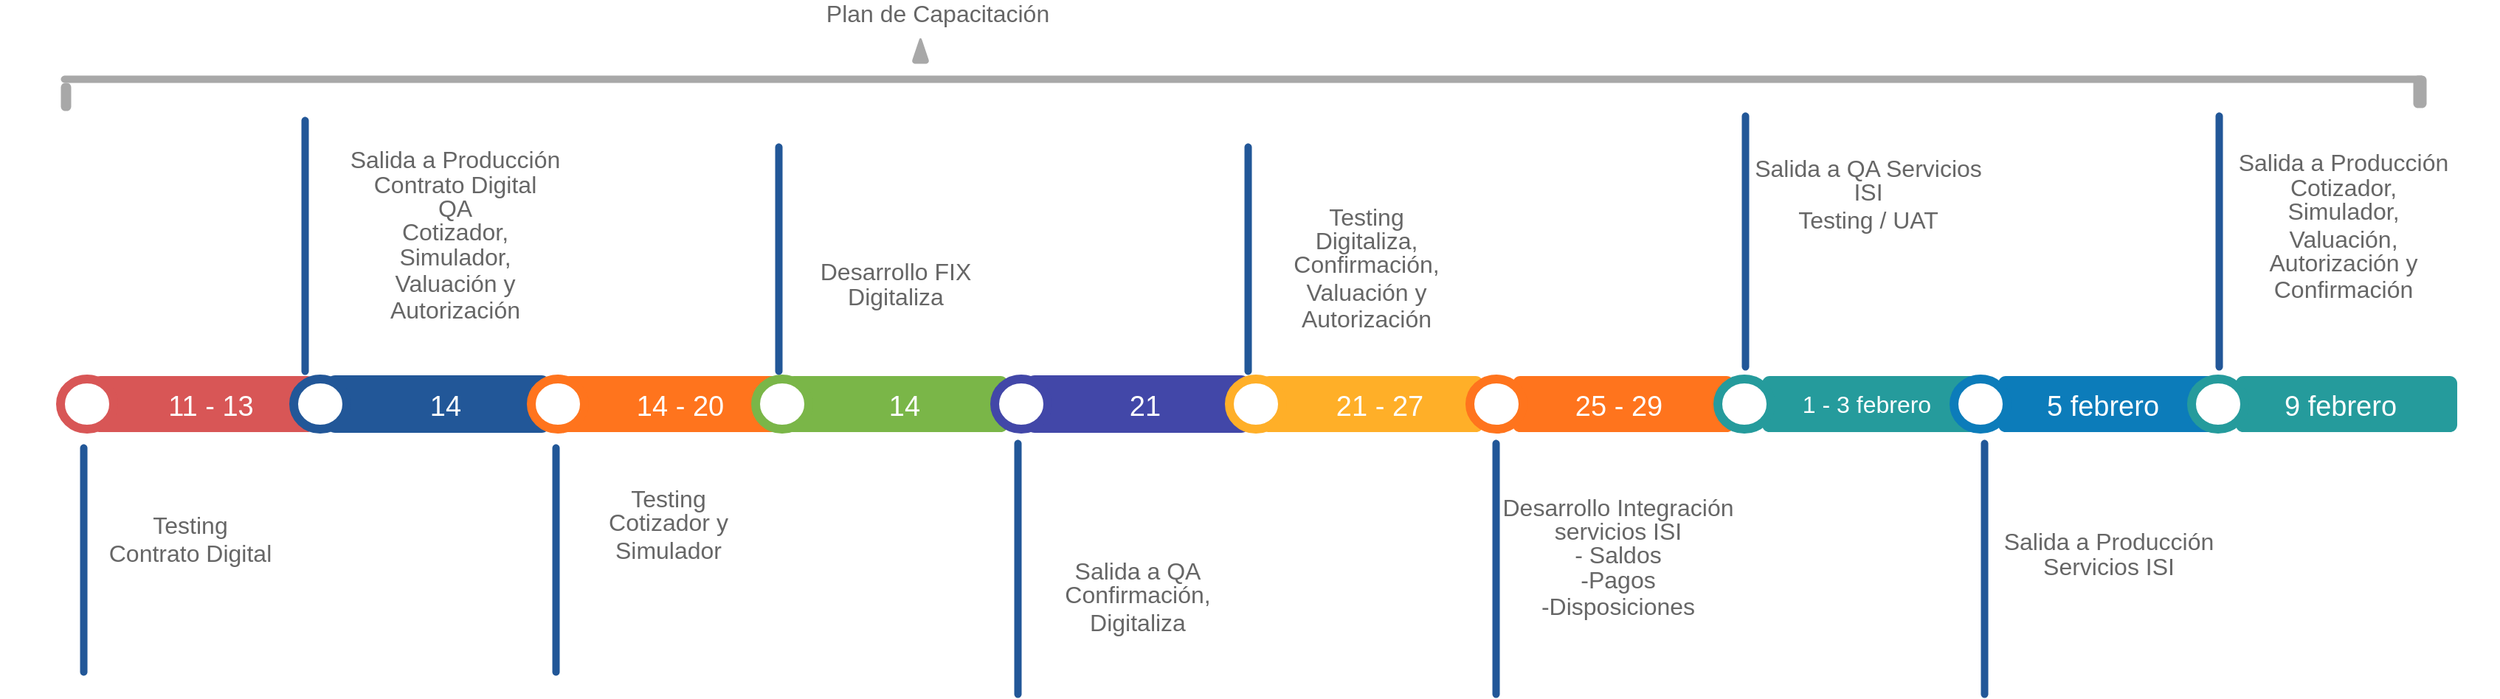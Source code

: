 <mxfile version="14.2.7" type="github"><diagram id="sH8PaoeRBfIp3aQ5vwI3" name="Page-1"><mxGraphModel dx="1108" dy="450" grid="1" gridSize="10" guides="1" tooltips="1" connect="1" arrows="1" fold="1" page="1" pageScale="1" pageWidth="827" pageHeight="1169" math="0" shadow="0"><root><mxCell id="0"/><mxCell id="1" parent="0"/><mxCell id="_-_KfsYRj4cxdD5zCf7--1" style="vsdxID=1;rotation=270;fillColor=none;gradientColor=none;strokeOpacity=0;spacingTop=-3;spacingBottom=-3;spacingLeft=-3;spacingRight=-3;labelBackgroundColor=none;rounded=1;strokeColor=none;html=1;whiteSpace=wrap;" vertex="1" parent="1"><mxGeometry x="158" y="239" width="38" height="150" as="geometry"/></mxCell><mxCell id="_-_KfsYRj4cxdD5zCf7--2" style="vsdxID=2;rotation=270;fillColor=#d85656;gradientColor=none;strokeOpacity=0;shape=stencil(fZNRcoMgEIZPwyuzsGrlMZOkF+gJnEgrE6MZYlrT05e4WCEh+sTu/v/wLesy3F6a6qyZhMtg+6P+MfXQMNwxKU3XaGsGd2K4Z7j97K3+sv21qyk+V04pYcromjzirpZQ2cOH+dWUA47iLacCOU/99/3G0depdKMIOZZT4p20h6slsYjVPhQ8Fyr4CiqPkso5V8obZOQf0fvdfR76hqFiuh42jqA1XUBbFrxQETGs4aqMg4iRIUYUADHhq5bwUY+pF0sgLw7P5FrI1qAXw9xFyTMVY4eNLZ3852ba8LnwSfaSOJhK2vQMHYxaJHji8c/IYWMYKzD5WAnY9f/XHaZFoRUybUt7FtYfF8ulaClx/wc=);spacingTop=-3;spacingBottom=-3;spacingLeft=-3;spacingRight=-3;labelBackgroundColor=none;rounded=1;html=1;whiteSpace=wrap;" vertex="1" parent="_-_KfsYRj4cxdD5zCf7--1"><mxGeometry width="38" height="150" as="geometry"/></mxCell><mxCell id="_-_KfsYRj4cxdD5zCf7--3" style="vsdxID=3;rotation=270;fillColor=none;gradientColor=none;strokeColor=none;strokeWidth=6;spacingTop=-3;spacingBottom=-3;spacingLeft=-3;spacingRight=-3;labelBackgroundColor=none;rounded=1;html=1;whiteSpace=wrap;" vertex="1" parent="1"><mxGeometry x="81" y="296" width="34" height="36" as="geometry"/></mxCell><mxCell id="_-_KfsYRj4cxdD5zCf7--4" style="vsdxID=4;rotation=270;fillColor=#ffffff;gradientColor=none;shape=stencil(hZJNEoIwDIVP0y0TErTD0vHnAp6AgSodEZiCip7eSqpSEWWVvrz2fS0RtGzypFYCoWlNdVAXnbW5oJVA1GWujG5tJWgtaLmrjNqb6lRmvK4T60ToFZXxnvDhRkhMutU3xRoEFMoZN3jnsTo/Ejvux3EQR9y+sjKDfrlhd3oybA/HfidJGcxddIcvSaJzOSkEcB5iIbInSech39Nnw+JLPGIQwfBDn+Wd4mLBpxiyku+g8fW/IoCfaIko9jMnIX2mHw/xj2H4vj7Wk2H4n3BMSmPX1P1t3Q8bj6EuCp7V14TY4nM4rcSDTes7);strokeColor=#d85656;strokeWidth=6;spacingTop=-3;spacingBottom=-3;spacingLeft=-3;spacingRight=-3;labelBackgroundColor=none;rounded=1;html=1;whiteSpace=wrap;" vertex="1" parent="_-_KfsYRj4cxdD5zCf7--3"><mxGeometry width="34" height="36" as="geometry"/></mxCell><mxCell id="_-_KfsYRj4cxdD5zCf7--5" style="vsdxID=5;fillColor=none;gradientColor=none;fillOpacity=0;strokeOpacity=0;strokeWidth=0;spacingTop=-3;spacingBottom=-3;spacingLeft=-3;spacingRight=-3;labelBackgroundColor=none;rounded=1;strokeColor=none;html=1;whiteSpace=wrap;" vertex="1" parent="1"><mxGeometry x="124" y="299" width="115" height="31" as="geometry"/></mxCell><mxCell id="_-_KfsYRj4cxdD5zCf7--6" style="vsdxID=6;fillColor=#ffffff;gradientColor=none;fillOpacity=0;strokeOpacity=0;shape=stencil(hZNLcoMwDIZP461HSDDEy06aXqAnYIJbPKWQcUgLOX0cxMOmTsrKkn7Jn2QkaH+uipMWCOfOtl/615RdJehVIJqm0tZ07iToIGj/0Vr9adtLU7J9KpwSYfToknOSuxqhsMd3c9XsA0lJnnGAM7/bn/uN/RTn0DBVAAk0et5YfLxYViehfDJTmSJ4H3K4x6mcnJkGDPJ7YhPlzDaQLxhvhxcHUJvGo1W5xCwghme0aidzFRLDhhAgBHzUEW31FJ1YhHlNYXunpEqfUa8JcxuZzLKQ2+9sdi11F1p/XLRVPeL13iSaEgFenzn5yxK+/ELr9UShgqJzipD+8++6w7glvD+mrnnJ/Ph2q5yLN5IONw==);strokeWidth=0;spacingTop=-3;spacingBottom=-3;spacingLeft=-3;spacingRight=-3;labelBackgroundColor=none;rounded=1;html=1;whiteSpace=wrap;" vertex="1" parent="_-_KfsYRj4cxdD5zCf7--5"><mxGeometry width="115" height="31" as="geometry"/></mxCell><mxCell id="_-_KfsYRj4cxdD5zCf7--7" value="&lt;p style=&quot;align:center;margin-left:7;margin-right:7;margin-top:2px;margin-bottom:0px;text-indent:0;valign:middle;direction:ltr;&quot;&gt;&lt;font style=&quot;font-size:19px;font-family:Arial;color:#ffffff;direction:ltr;letter-spacing:0px;line-height:100%;opacity:1&quot;&gt;11 - 13&lt;br/&gt;&lt;/font&gt;&lt;/p&gt;" style="text;vsdxID=5;fillColor=none;gradientColor=none;fillOpacity=0;strokeOpacity=0;strokeWidth=0;spacingTop=-3;spacingBottom=-3;spacingLeft=-3;spacingRight=-3;labelBackgroundColor=none;rounded=1;strokeColor=none;html=1;whiteSpace=wrap;verticalAlign=middle;align=center;;html=1;" vertex="1" parent="_-_KfsYRj4cxdD5zCf7--5"><mxGeometry x="3.18" y="2.47" width="109.86" height="25.4" as="geometry"/></mxCell><mxCell id="_-_KfsYRj4cxdD5zCf7--8" style="vsdxID=7;rotation=270;fillColor=none;gradientColor=none;strokeColor=none;spacingTop=-3;spacingBottom=-3;spacingLeft=-3;spacingRight=-3;labelBackgroundColor=none;rounded=1;html=1;whiteSpace=wrap;" vertex="1" parent="1"><mxGeometry x="317" y="239" width="38" height="150" as="geometry"/></mxCell><mxCell id="_-_KfsYRj4cxdD5zCf7--9" style="vsdxID=8;rotation=270;fillColor=#225798;gradientColor=none;shape=stencil(fZNRcoMgEIZPwyuzsGrlMZOkF+gJnEgrE6MZYlrT05e4WCEh+sTu/v/wLesy3F6a6qyZhMtg+6P+MfXQMNwxKU3XaGsGd2K4Z7j97K3+sv21qyk+V04pYcromjzirpZQ2cOH+dWUA47iLacCOU/99/3G0depdKMIOZZT4p20h6slsYjVPhQ8Fyr4CiqPkso5V8obZOQf0fvdfR76hqFiuh42jqA1XUBbFrxQETGs4aqMg4iRIUYUADHhq5bwUY+pF0sgLw7P5FrI1qAXw9xFyTMVY4eNLZ3852ba8LnwSfaSOJhK2vQMHYxaJHji8c/IYWMYKzD5WAnY9f/XHaZFoRUybUt7FtYfF8ulaClx/wc=);strokeColor=#225798;spacingTop=-3;spacingBottom=-3;spacingLeft=-3;spacingRight=-3;labelBackgroundColor=none;rounded=1;html=1;whiteSpace=wrap;" vertex="1" parent="_-_KfsYRj4cxdD5zCf7--8"><mxGeometry width="38" height="150" as="geometry"/></mxCell><mxCell id="_-_KfsYRj4cxdD5zCf7--10" style="vsdxID=9;rotation=270;fillColor=none;gradientColor=none;strokeColor=none;strokeWidth=6;spacingTop=-3;spacingBottom=-3;spacingLeft=-3;spacingRight=-3;labelBackgroundColor=none;rounded=1;html=1;whiteSpace=wrap;" vertex="1" parent="1"><mxGeometry x="239" y="296" width="34" height="36" as="geometry"/></mxCell><mxCell id="_-_KfsYRj4cxdD5zCf7--11" style="vsdxID=10;rotation=270;fillColor=#ffffff;gradientColor=none;shape=stencil(hZJNEoIwDIVP0y0TErTD0vHnAp6AgSodEZiCip7eSqpSEWWVvrz2fS0RtGzypFYCoWlNdVAXnbW5oJVA1GWujG5tJWgtaLmrjNqb6lRmvK4T60ToFZXxnvDhRkhMutU3xRoEFMoZN3jnsTo/Ejvux3EQR9y+sjKDfrlhd3oybA/HfidJGcxddIcvSaJzOSkEcB5iIbInSech39Nnw+JLPGIQwfBDn+Wd4mLBpxiyku+g8fW/IoCfaIko9jMnIX2mHw/xj2H4vj7Wk2H4n3BMSmPX1P1t3Q8bj6EuCp7V14TY4nM4rcSDTes7);strokeColor=#225798;strokeWidth=6;spacingTop=-3;spacingBottom=-3;spacingLeft=-3;spacingRight=-3;labelBackgroundColor=none;rounded=1;html=1;whiteSpace=wrap;" vertex="1" parent="_-_KfsYRj4cxdD5zCf7--10"><mxGeometry width="34" height="36" as="geometry"/></mxCell><mxCell id="_-_KfsYRj4cxdD5zCf7--12" style="vsdxID=11;fillColor=none;gradientColor=none;fillOpacity=0;strokeColor=none;strokeWidth=0;spacingTop=-3;spacingBottom=-3;spacingLeft=-3;spacingRight=-3;labelBackgroundColor=none;rounded=1;html=1;whiteSpace=wrap;" vertex="1" parent="1"><mxGeometry x="283" y="299" width="115" height="31" as="geometry"/></mxCell><mxCell id="_-_KfsYRj4cxdD5zCf7--13" style="vsdxID=12;fillColor=#000000;gradientColor=none;fillOpacity=0;shape=stencil(hZNLcoMwDIZP461HSDDEy06aXqAnYIJbPKWQcUgLOX0cxMOmTsrKkn7Jn2QkaH+uipMWCOfOtl/615RdJehVIJqm0tZ07iToIGj/0Vr9adtLU7J9KpwSYfToknOSuxqhsMd3c9XsA0lJnnGAM7/bn/uN/RTn0DBVAAk0et5YfLxYViehfDJTmSJ4H3K4x6mcnJkGDPJ7YhPlzDaQLxhvhxcHUJvGo1W5xCwghme0aidzFRLDhhAgBHzUEW31FJ1YhHlNYXunpEqfUa8JcxuZzLKQ2+9sdi11F1p/XLRVPeL13iSaEgFenzn5yxK+/ELr9UShgqJzipD+8++6w7glvD+mrnnJ/Ph2q5yLN5IONw==);strokeColor=none;strokeWidth=0;spacingTop=-3;spacingBottom=-3;spacingLeft=-3;spacingRight=-3;labelBackgroundColor=none;rounded=1;html=1;whiteSpace=wrap;" vertex="1" parent="_-_KfsYRj4cxdD5zCf7--12"><mxGeometry width="115" height="31" as="geometry"/></mxCell><mxCell id="_-_KfsYRj4cxdD5zCf7--14" value="&lt;p style=&quot;align:center;margin-left:7;margin-right:7;margin-top:2px;margin-bottom:0px;text-indent:0;valign:middle;direction:ltr;&quot;&gt;&lt;font style=&quot;font-size:19px;font-family:Arial;color:#ffffff;direction:ltr;letter-spacing:0px;line-height:100%;opacity:1&quot;&gt;14&lt;/font&gt;&lt;/p&gt;" style="text;vsdxID=11;fillColor=none;gradientColor=none;fillOpacity=0;strokeColor=none;strokeWidth=0;spacingTop=-3;spacingBottom=-3;spacingLeft=-3;spacingRight=-3;labelBackgroundColor=none;rounded=1;html=1;whiteSpace=wrap;verticalAlign=middle;align=center;;html=1;" vertex="1" parent="_-_KfsYRj4cxdD5zCf7--12"><mxGeometry x="3.18" y="2.47" width="109.86" height="25.4" as="geometry"/></mxCell><mxCell id="_-_KfsYRj4cxdD5zCf7--15" style="vsdxID=13;rotation=270;fillColor=none;gradientColor=none;strokeOpacity=0;spacingTop=-3;spacingBottom=-3;spacingLeft=-3;spacingRight=-3;labelBackgroundColor=none;rounded=1;strokeColor=none;html=1;whiteSpace=wrap;" vertex="1" parent="1"><mxGeometry x="476" y="239" width="38" height="150" as="geometry"/></mxCell><mxCell id="_-_KfsYRj4cxdD5zCf7--16" style="vsdxID=14;rotation=270;fillColor=#ff741d;gradientColor=none;strokeOpacity=0;shape=stencil(fZNRcoMgEIZPwyuzsGrlMZOkF+gJnEgrE6MZYlrT05e4WCEh+sTu/v/wLesy3F6a6qyZhMtg+6P+MfXQMNwxKU3XaGsGd2K4Z7j97K3+sv21qyk+V04pYcromjzirpZQ2cOH+dWUA47iLacCOU/99/3G0depdKMIOZZT4p20h6slsYjVPhQ8Fyr4CiqPkso5V8obZOQf0fvdfR76hqFiuh42jqA1XUBbFrxQETGs4aqMg4iRIUYUADHhq5bwUY+pF0sgLw7P5FrI1qAXw9xFyTMVY4eNLZ3852ba8LnwSfaSOJhK2vQMHYxaJHji8c/IYWMYKzD5WAnY9f/XHaZFoRUybUt7FtYfF8ulaClx/wc=);spacingTop=-3;spacingBottom=-3;spacingLeft=-3;spacingRight=-3;labelBackgroundColor=none;rounded=1;html=1;whiteSpace=wrap;" vertex="1" parent="_-_KfsYRj4cxdD5zCf7--15"><mxGeometry width="38" height="150" as="geometry"/></mxCell><mxCell id="_-_KfsYRj4cxdD5zCf7--17" style="vsdxID=15;rotation=270;fillColor=none;gradientColor=none;strokeColor=none;strokeWidth=6;spacingTop=-3;spacingBottom=-3;spacingLeft=-3;spacingRight=-3;labelBackgroundColor=none;rounded=1;html=1;whiteSpace=wrap;" vertex="1" parent="1"><mxGeometry x="400" y="296" width="34" height="36" as="geometry"/></mxCell><mxCell id="_-_KfsYRj4cxdD5zCf7--18" style="vsdxID=16;rotation=270;fillColor=#ffffff;gradientColor=none;shape=stencil(hZJNEoIwDIVP0y0TErTD0vHnAp6AgSodEZiCip7eSqpSEWWVvrz2fS0RtGzypFYCoWlNdVAXnbW5oJVA1GWujG5tJWgtaLmrjNqb6lRmvK4T60ToFZXxnvDhRkhMutU3xRoEFMoZN3jnsTo/Ejvux3EQR9y+sjKDfrlhd3oybA/HfidJGcxddIcvSaJzOSkEcB5iIbInSech39Nnw+JLPGIQwfBDn+Wd4mLBpxiyku+g8fW/IoCfaIko9jMnIX2mHw/xj2H4vj7Wk2H4n3BMSmPX1P1t3Q8bj6EuCp7V14TY4nM4rcSDTes7);strokeColor=#ff741d;strokeWidth=6;spacingTop=-3;spacingBottom=-3;spacingLeft=-3;spacingRight=-3;labelBackgroundColor=none;rounded=1;html=1;whiteSpace=wrap;" vertex="1" parent="_-_KfsYRj4cxdD5zCf7--17"><mxGeometry width="34" height="36" as="geometry"/></mxCell><mxCell id="_-_KfsYRj4cxdD5zCf7--19" style="vsdxID=17;fillColor=none;gradientColor=none;fillOpacity=0;strokeColor=none;strokeWidth=0;spacingTop=-3;spacingBottom=-3;spacingLeft=-3;spacingRight=-3;labelBackgroundColor=none;rounded=1;html=1;whiteSpace=wrap;" vertex="1" parent="1"><mxGeometry x="442" y="299" width="115" height="31" as="geometry"/></mxCell><mxCell id="_-_KfsYRj4cxdD5zCf7--20" style="vsdxID=18;fillColor=#000000;gradientColor=none;fillOpacity=0;shape=stencil(hZNLcoMwDIZP461HSDDEy06aXqAnYIJbPKWQcUgLOX0cxMOmTsrKkn7Jn2QkaH+uipMWCOfOtl/615RdJehVIJqm0tZ07iToIGj/0Vr9adtLU7J9KpwSYfToknOSuxqhsMd3c9XsA0lJnnGAM7/bn/uN/RTn0DBVAAk0et5YfLxYViehfDJTmSJ4H3K4x6mcnJkGDPJ7YhPlzDaQLxhvhxcHUJvGo1W5xCwghme0aidzFRLDhhAgBHzUEW31FJ1YhHlNYXunpEqfUa8JcxuZzLKQ2+9sdi11F1p/XLRVPeL13iSaEgFenzn5yxK+/ELr9UShgqJzipD+8++6w7glvD+mrnnJ/Ph2q5yLN5IONw==);strokeColor=none;strokeWidth=0;spacingTop=-3;spacingBottom=-3;spacingLeft=-3;spacingRight=-3;labelBackgroundColor=none;rounded=1;html=1;whiteSpace=wrap;" vertex="1" parent="_-_KfsYRj4cxdD5zCf7--19"><mxGeometry width="115" height="31" as="geometry"/></mxCell><mxCell id="_-_KfsYRj4cxdD5zCf7--21" value="&lt;p style=&quot;align:center;margin-left:7;margin-right:7;margin-top:2px;margin-bottom:0px;text-indent:0;valign:middle;direction:ltr;&quot;&gt;&lt;font style=&quot;font-size:19px;font-family:Arial;color:#ffffff;direction:ltr;letter-spacing:0px;line-height:100%;opacity:1&quot;&gt;14 - 20&lt;br/&gt;&lt;/font&gt;&lt;/p&gt;" style="text;vsdxID=17;fillColor=none;gradientColor=none;fillOpacity=0;strokeColor=none;strokeWidth=0;spacingTop=-3;spacingBottom=-3;spacingLeft=-3;spacingRight=-3;labelBackgroundColor=none;rounded=1;html=1;whiteSpace=wrap;verticalAlign=middle;align=center;;html=1;" vertex="1" parent="_-_KfsYRj4cxdD5zCf7--19"><mxGeometry x="3.18" y="2.47" width="109.86" height="25.4" as="geometry"/></mxCell><mxCell id="_-_KfsYRj4cxdD5zCf7--22" style="vsdxID=19;rotation=270;fillColor=none;gradientColor=none;strokeColor=none;spacingTop=-3;spacingBottom=-3;spacingLeft=-3;spacingRight=-3;labelBackgroundColor=none;rounded=1;html=1;whiteSpace=wrap;" vertex="1" parent="1"><mxGeometry x="791" y="239" width="38" height="150" as="geometry"/></mxCell><mxCell id="_-_KfsYRj4cxdD5zCf7--23" style="vsdxID=20;rotation=270;fillColor=#4247a8;gradientColor=none;shape=stencil(fZNRcoMgEIZPwyuzsGrlMZOkF+gJnEgrE6MZYlrT05e4WCEh+sTu/v/wLesy3F6a6qyZhMtg+6P+MfXQMNwxKU3XaGsGd2K4Z7j97K3+sv21qyk+V04pYcromjzirpZQ2cOH+dWUA47iLacCOU/99/3G0depdKMIOZZT4p20h6slsYjVPhQ8Fyr4CiqPkso5V8obZOQf0fvdfR76hqFiuh42jqA1XUBbFrxQETGs4aqMg4iRIUYUADHhq5bwUY+pF0sgLw7P5FrI1qAXw9xFyTMVY4eNLZ3852ba8LnwSfaSOJhK2vQMHYxaJHji8c/IYWMYKzD5WAnY9f/XHaZFoRUybUt7FtYfF8ulaClx/wc=);strokeColor=#4247a8;spacingTop=-3;spacingBottom=-3;spacingLeft=-3;spacingRight=-3;labelBackgroundColor=none;rounded=1;html=1;whiteSpace=wrap;" vertex="1" parent="_-_KfsYRj4cxdD5zCf7--22"><mxGeometry width="38" height="150" as="geometry"/></mxCell><mxCell id="_-_KfsYRj4cxdD5zCf7--24" style="vsdxID=21;fillColor=none;gradientColor=none;fillOpacity=0;strokeColor=none;strokeWidth=0;spacingTop=-3;spacingBottom=-3;spacingLeft=-3;spacingRight=-3;labelBackgroundColor=none;rounded=1;html=1;whiteSpace=wrap;" vertex="1" parent="1"><mxGeometry x="757" y="299" width="115" height="31" as="geometry"/></mxCell><mxCell id="_-_KfsYRj4cxdD5zCf7--25" style="vsdxID=22;fillColor=#000000;gradientColor=none;fillOpacity=0;shape=stencil(hZNLcoMwDIZP461HSDDEy06aXqAnYIJbPKWQcUgLOX0cxMOmTsrKkn7Jn2QkaH+uipMWCOfOtl/615RdJehVIJqm0tZ07iToIGj/0Vr9adtLU7J9KpwSYfToknOSuxqhsMd3c9XsA0lJnnGAM7/bn/uN/RTn0DBVAAk0et5YfLxYViehfDJTmSJ4H3K4x6mcnJkGDPJ7YhPlzDaQLxhvhxcHUJvGo1W5xCwghme0aidzFRLDhhAgBHzUEW31FJ1YhHlNYXunpEqfUa8JcxuZzLKQ2+9sdi11F1p/XLRVPeL13iSaEgFenzn5yxK+/ELr9UShgqJzipD+8++6w7glvD+mrnnJ/Ph2q5yLN5IONw==);strokeColor=none;strokeWidth=0;spacingTop=-3;spacingBottom=-3;spacingLeft=-3;spacingRight=-3;labelBackgroundColor=none;rounded=1;html=1;whiteSpace=wrap;" vertex="1" parent="_-_KfsYRj4cxdD5zCf7--24"><mxGeometry width="115" height="31" as="geometry"/></mxCell><mxCell id="_-_KfsYRj4cxdD5zCf7--26" value="&lt;p style=&quot;align:center;margin-left:7;margin-right:7;margin-top:2px;margin-bottom:0px;text-indent:0;valign:middle;direction:ltr;&quot;&gt;&lt;font style=&quot;font-size:19px;font-family:Arial;color:#ffffff;direction:ltr;letter-spacing:0px;line-height:100%;opacity:1&quot;&gt;21&lt;/font&gt;&lt;/p&gt;" style="text;vsdxID=21;fillColor=none;gradientColor=none;fillOpacity=0;strokeColor=none;strokeWidth=0;spacingTop=-3;spacingBottom=-3;spacingLeft=-3;spacingRight=-3;labelBackgroundColor=none;rounded=1;html=1;whiteSpace=wrap;verticalAlign=middle;align=center;;html=1;" vertex="1" parent="_-_KfsYRj4cxdD5zCf7--24"><mxGeometry x="3.18" y="2.47" width="109.86" height="25.4" as="geometry"/></mxCell><mxCell id="_-_KfsYRj4cxdD5zCf7--27" style="vsdxID=23;rotation=270;fillColor=none;gradientColor=none;strokeOpacity=0;spacingTop=-3;spacingBottom=-3;spacingLeft=-3;spacingRight=-3;labelBackgroundColor=none;rounded=1;strokeColor=none;html=1;whiteSpace=wrap;" vertex="1" parent="1"><mxGeometry x="950" y="239" width="38" height="150" as="geometry"/></mxCell><mxCell id="_-_KfsYRj4cxdD5zCf7--28" style="vsdxID=24;rotation=270;fillColor=#ffaf28;gradientColor=none;strokeOpacity=0;shape=stencil(fZNRcoMgEIZPwyuzsGrlMZOkF+gJnEgrE6MZYlrT05e4WCEh+sTu/v/wLesy3F6a6qyZhMtg+6P+MfXQMNwxKU3XaGsGd2K4Z7j97K3+sv21qyk+V04pYcromjzirpZQ2cOH+dWUA47iLacCOU/99/3G0depdKMIOZZT4p20h6slsYjVPhQ8Fyr4CiqPkso5V8obZOQf0fvdfR76hqFiuh42jqA1XUBbFrxQETGs4aqMg4iRIUYUADHhq5bwUY+pF0sgLw7P5FrI1qAXw9xFyTMVY4eNLZ3852ba8LnwSfaSOJhK2vQMHYxaJHji8c/IYWMYKzD5WAnY9f/XHaZFoRUybUt7FtYfF8ulaClx/wc=);spacingTop=-3;spacingBottom=-3;spacingLeft=-3;spacingRight=-3;labelBackgroundColor=none;rounded=1;html=1;whiteSpace=wrap;" vertex="1" parent="_-_KfsYRj4cxdD5zCf7--27"><mxGeometry width="38" height="150" as="geometry"/></mxCell><mxCell id="_-_KfsYRj4cxdD5zCf7--29" style="vsdxID=25;rotation=270;fillColor=none;gradientColor=none;strokeColor=none;strokeWidth=6;spacingTop=-3;spacingBottom=-3;spacingLeft=-3;spacingRight=-3;labelBackgroundColor=none;rounded=1;html=1;whiteSpace=wrap;" vertex="1" parent="1"><mxGeometry x="873" y="296" width="34" height="36" as="geometry"/></mxCell><mxCell id="_-_KfsYRj4cxdD5zCf7--30" style="vsdxID=26;rotation=270;fillColor=#ffffff;gradientColor=none;shape=stencil(hZJNEoIwDIVP0y0TErTD0vHnAp6AgSodEZiCip7eSqpSEWWVvrz2fS0RtGzypFYCoWlNdVAXnbW5oJVA1GWujG5tJWgtaLmrjNqb6lRmvK4T60ToFZXxnvDhRkhMutU3xRoEFMoZN3jnsTo/Ejvux3EQR9y+sjKDfrlhd3oybA/HfidJGcxddIcvSaJzOSkEcB5iIbInSech39Nnw+JLPGIQwfBDn+Wd4mLBpxiyku+g8fW/IoCfaIko9jMnIX2mHw/xj2H4vj7Wk2H4n3BMSmPX1P1t3Q8bj6EuCp7V14TY4nM4rcSDTes7);strokeColor=#ffaf28;strokeWidth=6;spacingTop=-3;spacingBottom=-3;spacingLeft=-3;spacingRight=-3;labelBackgroundColor=none;rounded=1;html=1;whiteSpace=wrap;" vertex="1" parent="_-_KfsYRj4cxdD5zCf7--29"><mxGeometry width="34" height="36" as="geometry"/></mxCell><mxCell id="_-_KfsYRj4cxdD5zCf7--31" style="vsdxID=27;fillColor=none;gradientColor=none;fillOpacity=0;strokeColor=none;strokeWidth=0;spacingTop=-3;spacingBottom=-3;spacingLeft=-3;spacingRight=-3;labelBackgroundColor=none;rounded=1;html=1;whiteSpace=wrap;" vertex="1" parent="1"><mxGeometry x="916" y="299" width="115" height="31" as="geometry"/></mxCell><mxCell id="_-_KfsYRj4cxdD5zCf7--32" style="vsdxID=28;fillColor=#000000;gradientColor=none;fillOpacity=0;shape=stencil(hZNLcoMwDIZP461HSDDEy06aXqAnYIJbPKWQcUgLOX0cxMOmTsrKkn7Jn2QkaH+uipMWCOfOtl/615RdJehVIJqm0tZ07iToIGj/0Vr9adtLU7J9KpwSYfToknOSuxqhsMd3c9XsA0lJnnGAM7/bn/uN/RTn0DBVAAk0et5YfLxYViehfDJTmSJ4H3K4x6mcnJkGDPJ7YhPlzDaQLxhvhxcHUJvGo1W5xCwghme0aidzFRLDhhAgBHzUEW31FJ1YhHlNYXunpEqfUa8JcxuZzLKQ2+9sdi11F1p/XLRVPeL13iSaEgFenzn5yxK+/ELr9UShgqJzipD+8++6w7glvD+mrnnJ/Ph2q5yLN5IONw==);strokeColor=none;strokeWidth=0;spacingTop=-3;spacingBottom=-3;spacingLeft=-3;spacingRight=-3;labelBackgroundColor=none;rounded=1;html=1;whiteSpace=wrap;" vertex="1" parent="_-_KfsYRj4cxdD5zCf7--31"><mxGeometry width="115" height="31" as="geometry"/></mxCell><mxCell id="_-_KfsYRj4cxdD5zCf7--33" value="&lt;p style=&quot;align:center;margin-left:7;margin-right:7;margin-top:2px;margin-bottom:0px;text-indent:0;valign:middle;direction:ltr;&quot;&gt;&lt;font style=&quot;font-size:19px;font-family:Arial;color:#ffffff;direction:ltr;letter-spacing:0px;line-height:100%;opacity:1&quot;&gt;21 - 27&lt;br/&gt;&lt;/font&gt;&lt;/p&gt;" style="text;vsdxID=27;fillColor=none;gradientColor=none;fillOpacity=0;strokeColor=none;strokeWidth=0;spacingTop=-3;spacingBottom=-3;spacingLeft=-3;spacingRight=-3;labelBackgroundColor=none;rounded=1;html=1;whiteSpace=wrap;verticalAlign=middle;align=center;;html=1;" vertex="1" parent="_-_KfsYRj4cxdD5zCf7--31"><mxGeometry x="3.18" y="2.47" width="109.86" height="25.4" as="geometry"/></mxCell><mxCell id="_-_KfsYRj4cxdD5zCf7--34" style="vsdxID=29;rotation=270;fillColor=none;gradientColor=none;strokeOpacity=0;spacingTop=-3;spacingBottom=-3;spacingLeft=-3;spacingRight=-3;labelBackgroundColor=none;rounded=1;strokeColor=none;html=1;whiteSpace=wrap;" vertex="1" parent="1"><mxGeometry x="1120" y="239" width="38" height="150" as="geometry"/></mxCell><mxCell id="_-_KfsYRj4cxdD5zCf7--35" style="vsdxID=30;rotation=270;fillColor=#ff741d;gradientColor=none;strokeOpacity=0;shape=stencil(fZNRcoMgEIZPwyuzsGrlMZOkF+gJnEgrE6MZYlrT05e4WCEh+sTu/v/wLesy3F6a6qyZhMtg+6P+MfXQMNwxKU3XaGsGd2K4Z7j97K3+sv21qyk+V04pYcromjzirpZQ2cOH+dWUA47iLacCOU/99/3G0depdKMIOZZT4p20h6slsYjVPhQ8Fyr4CiqPkso5V8obZOQf0fvdfR76hqFiuh42jqA1XUBbFrxQETGs4aqMg4iRIUYUADHhq5bwUY+pF0sgLw7P5FrI1qAXw9xFyTMVY4eNLZ3852ba8LnwSfaSOJhK2vQMHYxaJHji8c/IYWMYKzD5WAnY9f/XHaZFoRUybUt7FtYfF8ulaClx/wc=);spacingTop=-3;spacingBottom=-3;spacingLeft=-3;spacingRight=-3;labelBackgroundColor=none;rounded=1;html=1;whiteSpace=wrap;" vertex="1" parent="_-_KfsYRj4cxdD5zCf7--34"><mxGeometry width="38" height="150" as="geometry"/></mxCell><mxCell id="_-_KfsYRj4cxdD5zCf7--36" style="vsdxID=31;rotation=270;fillColor=none;gradientColor=none;strokeColor=none;strokeWidth=6;spacingTop=-3;spacingBottom=-3;spacingLeft=-3;spacingRight=-3;labelBackgroundColor=none;rounded=1;html=1;whiteSpace=wrap;" vertex="1" parent="1"><mxGeometry x="1036" y="296" width="34" height="36" as="geometry"/></mxCell><mxCell id="_-_KfsYRj4cxdD5zCf7--37" style="vsdxID=32;rotation=270;fillColor=#ffffff;gradientColor=none;shape=stencil(hZJNEoIwDIVP0y0TErTD0vHnAp6AgSodEZiCip7eSqpSEWWVvrz2fS0RtGzypFYCoWlNdVAXnbW5oJVA1GWujG5tJWgtaLmrjNqb6lRmvK4T60ToFZXxnvDhRkhMutU3xRoEFMoZN3jnsTo/Ejvux3EQR9y+sjKDfrlhd3oybA/HfidJGcxddIcvSaJzOSkEcB5iIbInSech39Nnw+JLPGIQwfBDn+Wd4mLBpxiyku+g8fW/IoCfaIko9jMnIX2mHw/xj2H4vj7Wk2H4n3BMSmPX1P1t3Q8bj6EuCp7V14TY4nM4rcSDTes7);strokeColor=#ff741d;strokeWidth=6;spacingTop=-3;spacingBottom=-3;spacingLeft=-3;spacingRight=-3;labelBackgroundColor=none;rounded=1;html=1;whiteSpace=wrap;" vertex="1" parent="_-_KfsYRj4cxdD5zCf7--36"><mxGeometry width="34" height="36" as="geometry"/></mxCell><mxCell id="_-_KfsYRj4cxdD5zCf7--38" style="vsdxID=33;fillColor=none;gradientColor=none;fillOpacity=0;strokeColor=none;strokeWidth=0;spacingTop=-3;spacingBottom=-3;spacingLeft=-3;spacingRight=-3;labelBackgroundColor=none;rounded=1;html=1;whiteSpace=wrap;" vertex="1" parent="1"><mxGeometry x="1078" y="299" width="115" height="31" as="geometry"/></mxCell><mxCell id="_-_KfsYRj4cxdD5zCf7--39" style="vsdxID=34;fillColor=#000000;gradientColor=none;fillOpacity=0;shape=stencil(hZNLcoMwDIZP461HSDDEy06aXqAnYIJbPKWQcUgLOX0cxMOmTsrKkn7Jn2QkaH+uipMWCOfOtl/615RdJehVIJqm0tZ07iToIGj/0Vr9adtLU7J9KpwSYfToknOSuxqhsMd3c9XsA0lJnnGAM7/bn/uN/RTn0DBVAAk0et5YfLxYViehfDJTmSJ4H3K4x6mcnJkGDPJ7YhPlzDaQLxhvhxcHUJvGo1W5xCwghme0aidzFRLDhhAgBHzUEW31FJ1YhHlNYXunpEqfUa8JcxuZzLKQ2+9sdi11F1p/XLRVPeL13iSaEgFenzn5yxK+/ELr9UShgqJzipD+8++6w7glvD+mrnnJ/Ph2q5yLN5IONw==);strokeColor=none;strokeWidth=0;spacingTop=-3;spacingBottom=-3;spacingLeft=-3;spacingRight=-3;labelBackgroundColor=none;rounded=1;html=1;whiteSpace=wrap;" vertex="1" parent="_-_KfsYRj4cxdD5zCf7--38"><mxGeometry width="115" height="31" as="geometry"/></mxCell><mxCell id="_-_KfsYRj4cxdD5zCf7--40" value="&lt;p style=&quot;align:center;margin-left:7;margin-right:7;margin-top:2px;margin-bottom:0px;text-indent:0;valign:middle;direction:ltr;&quot;&gt;&lt;font style=&quot;font-size:19px;font-family:Arial;color:#ffffff;direction:ltr;letter-spacing:0px;line-height:100%;opacity:1&quot;&gt;25 - 29&lt;br/&gt;&lt;/font&gt;&lt;/p&gt;" style="text;vsdxID=33;fillColor=none;gradientColor=none;fillOpacity=0;strokeColor=none;strokeWidth=0;spacingTop=-3;spacingBottom=-3;spacingLeft=-3;spacingRight=-3;labelBackgroundColor=none;rounded=1;html=1;whiteSpace=wrap;verticalAlign=middle;align=center;;html=1;" vertex="1" parent="_-_KfsYRj4cxdD5zCf7--38"><mxGeometry x="3.18" y="2.47" width="109.86" height="25.4" as="geometry"/></mxCell><mxCell id="_-_KfsYRj4cxdD5zCf7--41" style="vsdxID=35;fillColor=none;gradientColor=none;strokeColor=none;strokeWidth=0;spacingTop=-3;spacingBottom=-3;spacingLeft=-3;spacingRight=-3;labelBackgroundColor=none;rounded=1;html=1;whiteSpace=wrap;" vertex="1" parent="1"><mxGeometry x="93" y="341" width="5" height="157" as="geometry"/></mxCell><mxCell id="_-_KfsYRj4cxdD5zCf7--42" style="vsdxID=36;fillColor=#225798;gradientColor=none;shape=stencil(jZNRcsIgEIZPwysDuzbIo2PtBXqCjKEN0zRxMNbo6YtZVEjQNk+w+//w7YZluN7X5c4wEPvedV/maKu+ZvjKAGxbG2d7v2K4Ybj+6Jz5dN2hrWi/K70SxBgxFXnkRQ2idNt3ezYUExyleqEEOb+7n8uNQ8hT6hRO4EUxBt5Iuz04EstUfd1ypcT9kwIoPwDlAbhWwQLJCQPSdqH5IphOGCtGALHyDI1tI97YMNPPgZXiABPolFEKwaWeQD6qCzMezLUuQ56YKKSXHPEZfuIJMa05FGkNcZVwU2n9Z6/vqv/3e+KZQ8d/Xc5p0ocQ8d6qwlSB2WZlWJ+/Zb8Yh4bGyTYNzVycnw6ZD9GA4uYX);strokeColor=none;strokeWidth=0;spacingTop=-3;spacingBottom=-3;spacingLeft=-3;spacingRight=-3;labelBackgroundColor=none;rounded=1;html=1;whiteSpace=wrap;" vertex="1" parent="_-_KfsYRj4cxdD5zCf7--41"><mxGeometry width="5" height="157" as="geometry"/></mxCell><mxCell id="_-_KfsYRj4cxdD5zCf7--43" style="vsdxID=37;fillColor=none;gradientColor=none;fillOpacity=0;strokeOpacity=0;strokeWidth=0;spacingTop=-3;spacingBottom=-3;spacingLeft=-3;spacingRight=-3;labelBackgroundColor=none;rounded=1;strokeColor=none;html=1;whiteSpace=wrap;" vertex="1" parent="1"><mxGeometry x="93" y="341" width="150" height="130" as="geometry"/></mxCell><mxCell id="_-_KfsYRj4cxdD5zCf7--44" style="vsdxID=38;fillColor=#ffffff;gradientColor=none;fillOpacity=0;strokeOpacity=0;shape=stencil(fZNRboMwDIZPk9fIiVtBHqeuvcBOgEo2ojGoUrrRnX4UkyneDHlKbP/k/4Kt8HBtqotXFq5D7N/9V6iHRuGzsjZ0jY9hmHYKjwoPr330b7G/dTWdL9VUaWGO+Jo05lFtoYrnl/DtKQYaTbGnBCk/+s/HjeOSp9SdTlbvcA6cqPZ8i1RsePVyNBoKyFaxo/xo0+XOOLYWvWWfGzHdbhaEO+YFsxl4mvy0ocu8u0I7Zh+2vDunAQUvHC1ZNwAaDLe7iouCBqUXFSCY6JdrX26hME3CK3XpOMMasYCYELIn/Q+1hpD9N1kjNNJaZwiEI++WZD8HRl6B4jsKzre7f9rMY0YDGNqWpjTP/x3LKUQjjccf);strokeWidth=0;spacingTop=-3;spacingBottom=-3;spacingLeft=-3;spacingRight=-3;labelBackgroundColor=none;rounded=1;html=1;whiteSpace=wrap;" vertex="1" parent="_-_KfsYRj4cxdD5zCf7--43"><mxGeometry width="150" height="130" as="geometry"/></mxCell><mxCell id="_-_KfsYRj4cxdD5zCf7--45" value="&lt;p style=&quot;align:center;margin-left:0;margin-right:0;margin-top:0px;margin-bottom:0px;text-indent:0;valign:middle;direction:ltr;&quot;&gt;&lt;font style=&quot;font-size:16px;font-family:Arial;color:#666666;direction:ltr;letter-spacing:0px;line-height:100%;opacity:1&quot;&gt;Testing&lt;/font&gt;&lt;/p&gt;&lt;p style=&quot;align:center;margin-left:7;margin-right:7;margin-top:2px;margin-bottom:0px;text-indent:0;valign:middle;direction:ltr;&quot;&gt;&lt;font style=&quot;font-size:16px;font-family:Arial;color:#666666;direction:ltr;letter-spacing:0px;line-height:100%;opacity:1&quot;&gt;Contrato Digital&lt;br/&gt;&lt;/font&gt;&lt;/p&gt;" style="text;vsdxID=37;fillColor=none;gradientColor=none;fillOpacity=0;strokeOpacity=0;strokeWidth=0;spacingTop=-3;spacingBottom=-3;spacingLeft=-3;spacingRight=-3;labelBackgroundColor=none;rounded=1;strokeColor=none;html=1;whiteSpace=wrap;verticalAlign=middle;align=center;;html=1;" vertex="1" parent="_-_KfsYRj4cxdD5zCf7--43"><mxGeometry x="3.17" y="2.24" width="144.15" height="125.1" as="geometry"/></mxCell><mxCell id="_-_KfsYRj4cxdD5zCf7--46" style="vsdxID=39;fillColor=none;gradientColor=none;fillOpacity=0;strokeOpacity=0;strokeWidth=0;spacingTop=-3;spacingBottom=-3;spacingLeft=-3;spacingRight=-3;labelBackgroundColor=none;rounded=1;strokeColor=none;html=1;whiteSpace=wrap;" vertex="1" parent="1"><mxGeometry x="253" y="113" width="189" height="175" as="geometry"/></mxCell><mxCell id="_-_KfsYRj4cxdD5zCf7--47" style="vsdxID=40;fillColor=#ffffff;gradientColor=none;fillOpacity=0;strokeOpacity=0;shape=stencil(fZPRdsIgDIafhltOSDbbXu449wI+QY9llmPXerC6uqcfNlWgYrkC8id8SYig9akuj1ognHrbHfSvqfpa0KdANG2trendTtBG0Pq7s3pvu3Nb8flYOiXCeKMr9lE3NUJpd1vzp/kOJKnsnQ3s+dNdbi8Ok51N1ymCzDnIF2t3Z8tiFavvR5kV4cqQ7QM+7G+TB0YBBrq/t8onAYWC8Xn4cASNaQPaIpeEETEs4RaFxNUMOSZUADPAVynR3IFSJUswe49HDrgE7fU+C5XH2GFiPhMJKoYNy0VPspfAvilpn8S/8I1WCZy4+Vd8zotiBaVKlUBd/r1uM44JD5BpGp6y0D4fK3fFI0mbfw==);strokeWidth=0;spacingTop=-3;spacingBottom=-3;spacingLeft=-3;spacingRight=-3;labelBackgroundColor=none;rounded=1;html=1;whiteSpace=wrap;" vertex="1" parent="_-_KfsYRj4cxdD5zCf7--46"><mxGeometry width="189" height="175" as="geometry"/></mxCell><mxCell id="_-_KfsYRj4cxdD5zCf7--48" value="&lt;p style=&quot;align:center;margin-left:0;margin-right:0;margin-top:0px;margin-bottom:0px;text-indent:0;valign:middle;direction:ltr;&quot;&gt;&lt;font style=&quot;font-size:16px;font-family:Arial;color:#666666;direction:ltr;letter-spacing:0px;line-height:100%;opacity:1&quot;&gt;Salida a Producción &lt;br/&gt;Contrato Digital&lt;br/&gt;&lt;/font&gt;&lt;/p&gt;&lt;p style=&quot;align:center;margin-left:0;margin-right:0;margin-top:0px;margin-bottom:0px;text-indent:0;valign:middle;direction:ltr;&quot;&gt;&lt;/p&gt;&lt;p style=&quot;align:center;margin-left:0;margin-right:0;margin-top:0px;margin-bottom:0px;text-indent:0;valign:middle;direction:ltr;&quot;&gt;&lt;font style=&quot;font-size:16px;font-family:Arial;color:#666666;direction:ltr;letter-spacing:0px;line-height:100%;opacity:1&quot;&gt;QA&lt;br/&gt;Cotizador,&lt;br/&gt;Simulador,&lt;/font&gt;&lt;/p&gt;&lt;p style=&quot;align:center;margin-left:7;margin-right:7;margin-top:2px;margin-bottom:0px;text-indent:0;valign:middle;direction:ltr;&quot;&gt;&lt;font style=&quot;font-size:16px;font-family:Arial;color:#666666;direction:ltr;letter-spacing:0px;line-height:100%;opacity:1&quot;&gt;Valuación y&lt;br/&gt;&lt;/font&gt;&lt;/p&gt;&lt;p style=&quot;align:center;margin-left:7;margin-right:7;margin-top:2px;margin-bottom:0px;text-indent:0;valign:middle;direction:ltr;&quot;&gt;&lt;font style=&quot;font-size:16px;font-family:Arial;color:#666666;direction:ltr;letter-spacing:0px;line-height:100%;opacity:1&quot;&gt;Autorización&lt;/font&gt;&lt;/p&gt;" style="text;vsdxID=39;fillColor=none;gradientColor=none;fillOpacity=0;strokeOpacity=0;strokeWidth=0;spacingTop=-3;spacingBottom=-3;spacingLeft=-3;spacingRight=-3;labelBackgroundColor=none;rounded=1;strokeColor=none;html=1;whiteSpace=wrap;verticalAlign=middle;align=center;;html=1;" vertex="1" parent="_-_KfsYRj4cxdD5zCf7--46"><mxGeometry x="3.18" y="2.62" width="182.88" height="169.55" as="geometry"/></mxCell><mxCell id="_-_KfsYRj4cxdD5zCf7--49" style="vsdxID=41;fillColor=none;gradientColor=none;fillOpacity=0;strokeOpacity=0;strokeWidth=0;spacingTop=-3;spacingBottom=-3;spacingLeft=-3;spacingRight=-3;labelBackgroundColor=none;rounded=1;strokeColor=none;html=1;whiteSpace=wrap;" vertex="1" parent="1"><mxGeometry x="417" y="346" width="150" height="101" as="geometry"/></mxCell><mxCell id="_-_KfsYRj4cxdD5zCf7--50" style="vsdxID=42;fillColor=#ffffff;gradientColor=none;fillOpacity=0;strokeOpacity=0;shape=stencil(fVNBcoMwDHyNrx7JakN87KTJB/ICJrjFUwoZhzSkry9BZmplDD5Z0i7aNZKi3aUuz04ZuPSh+3I3X/W1ondljG9rF3w/3hTtFe0+uuA+Q3dtK47P5Yg0MGVcxRx8oA2U4XT0v45zoAmLVy4w87v7eXQcYp1Ld45Io5kSB8aeroHBKNExRE0FJOclNhrM3NyiFSfyjfjcQBwajdHCnVLAJAbeRj2NbxPtttBWyIc17dZqoIwWaW2WjgAaUMpdtEsZDuVeNGNCkKLSjd4Wa1YEZ7a31RsjPSw5/rco9SfvSRKyJD75YxlCZn6WBgKfJckJmSWnJkkiKPt2Gc3rEz9eptXipfNNw5uZ1p9XcUzxGtP+Dw==);strokeWidth=0;spacingTop=-3;spacingBottom=-3;spacingLeft=-3;spacingRight=-3;labelBackgroundColor=none;rounded=1;html=1;whiteSpace=wrap;" vertex="1" parent="_-_KfsYRj4cxdD5zCf7--49"><mxGeometry width="150" height="101" as="geometry"/></mxCell><mxCell id="_-_KfsYRj4cxdD5zCf7--51" value="&lt;p style=&quot;align:center;margin-left:0;margin-right:0;margin-top:0px;margin-bottom:0px;text-indent:0;valign:middle;direction:ltr;&quot;&gt;&lt;font style=&quot;font-size:16px;font-family:Arial;color:#666666;direction:ltr;letter-spacing:0px;line-height:100%;opacity:1&quot;&gt;Testing&lt;br/&gt;Cotizador y&lt;br/&gt;&lt;/font&gt;&lt;/p&gt;&lt;p style=&quot;align:center;margin-left:7;margin-right:7;margin-top:2px;margin-bottom:0px;text-indent:0;valign:middle;direction:ltr;&quot;&gt;&lt;font style=&quot;font-size:16px;font-family:Arial;color:#666666;direction:ltr;letter-spacing:0px;line-height:100%;opacity:1&quot;&gt;Simulador&lt;/font&gt;&lt;/p&gt;" style="text;vsdxID=41;fillColor=none;gradientColor=none;fillOpacity=0;strokeOpacity=0;strokeWidth=0;spacingTop=-3;spacingBottom=-3;spacingLeft=-3;spacingRight=-3;labelBackgroundColor=none;rounded=1;strokeColor=none;html=1;whiteSpace=wrap;verticalAlign=middle;align=center;;html=1;" vertex="1" parent="_-_KfsYRj4cxdD5zCf7--49"><mxGeometry x="3.17" y="2.58" width="144.15" height="95.25" as="geometry"/></mxCell><mxCell id="_-_KfsYRj4cxdD5zCf7--52" style="vsdxID=43;fillColor=none;gradientColor=none;strokeColor=none;strokeWidth=0;spacingTop=-3;spacingBottom=-3;spacingLeft=-3;spacingRight=-3;labelBackgroundColor=none;rounded=1;html=1;whiteSpace=wrap;" vertex="1" parent="1"><mxGeometry x="413" y="341" width="5" height="157" as="geometry"/></mxCell><mxCell id="_-_KfsYRj4cxdD5zCf7--53" style="vsdxID=44;fillColor=#225798;gradientColor=none;shape=stencil(jZNRcsIgEIZPwysDuzbIo2PtBXqCjKEN0zRxMNbo6YtZVEjQNk+w+//w7YZluN7X5c4wEPvedV/maKu+ZvjKAGxbG2d7v2K4Ybj+6Jz5dN2hrWi/K70SxBgxFXnkRQ2idNt3ezYUExyleqEEOb+7n8uNQ8hT6hRO4EUxBt5Iuz04EstUfd1ypcT9kwIoPwDlAbhWwQLJCQPSdqH5IphOGCtGALHyDI1tI97YMNPPgZXiABPolFEKwaWeQD6qCzMezLUuQ56YKKSXHPEZfuIJMa05FGkNcZVwU2n9Z6/vqv/3e+KZQ8d/Xc5p0ocQ8d6qwlSB2WZlWJ+/Zb8Yh4bGyTYNzVycnw6ZD9GA4uYX);strokeColor=none;strokeWidth=0;spacingTop=-3;spacingBottom=-3;spacingLeft=-3;spacingRight=-3;labelBackgroundColor=none;rounded=1;html=1;whiteSpace=wrap;" vertex="1" parent="_-_KfsYRj4cxdD5zCf7--52"><mxGeometry width="5" height="157" as="geometry"/></mxCell><mxCell id="_-_KfsYRj4cxdD5zCf7--54" style="vsdxID=45;fillColor=none;gradientColor=none;fillOpacity=0;strokeOpacity=0;strokeWidth=0;spacingTop=-3;spacingBottom=-3;spacingLeft=-3;spacingRight=-3;labelBackgroundColor=none;rounded=1;strokeColor=none;html=1;whiteSpace=wrap;" vertex="1" parent="1"><mxGeometry x="735" y="384" width="150" height="123" as="geometry"/></mxCell><mxCell id="_-_KfsYRj4cxdD5zCf7--55" style="vsdxID=46;fillColor=#ffffff;gradientColor=none;fillOpacity=0;strokeOpacity=0;shape=stencil(fVNBcoMwDHyNrx7ZShp87KTJB/oCJrjFUwoZh7Skr6+DcGpRg0+2tIt2hSRwf6nLsxUaLr3vPuy3q/pa4IvQ2rW19a4PN4EHgfu3ztt3313bit7nMiA1jBFbEUfd0RpKf3p1P5ZiIFHttpQg5mf3da84THlK3eil5bYYA0fCnq6ewIqjp6eSagPpeaL8oGNxow07E1+zzw0Yq6vJwg1TwCgGnoOexrWJdrOThsmHNe3GSMCMFm4tSlcAEhSXu2gXMxzMdTRjgpEevjZ6zQrjRHuFLGbtX3L8l46h6CDpKM5BSwaSv5alZKZoaSzUf2F8Uh7SE7PIEZjtYUb3+uSHy7hitHyuaWhD0/x8JUOI1hkPvw==);strokeWidth=0;spacingTop=-3;spacingBottom=-3;spacingLeft=-3;spacingRight=-3;labelBackgroundColor=none;rounded=1;html=1;whiteSpace=wrap;" vertex="1" parent="_-_KfsYRj4cxdD5zCf7--54"><mxGeometry width="150" height="123" as="geometry"/></mxCell><mxCell id="_-_KfsYRj4cxdD5zCf7--56" value="&lt;p style=&quot;align:center;margin-left:0;margin-right:0;margin-top:0px;margin-bottom:0px;text-indent:0;valign:middle;direction:ltr;&quot;&gt;&lt;font style=&quot;font-size:16px;font-family:Arial;color:#666666;direction:ltr;letter-spacing:0px;line-height:100%;opacity:1&quot;&gt;Salida a QA&lt;br/&gt;Confirmación,&lt;br/&gt;&lt;/font&gt;&lt;/p&gt;&lt;p style=&quot;align:center;margin-left:7;margin-right:7;margin-top:2px;margin-bottom:0px;text-indent:0;valign:middle;direction:ltr;&quot;&gt;&lt;font style=&quot;font-size:16px;font-family:Arial;color:#666666;direction:ltr;letter-spacing:0px;line-height:100%;opacity:1&quot;&gt;Digitaliza&lt;/font&gt;&lt;/p&gt;" style="text;vsdxID=45;fillColor=none;gradientColor=none;fillOpacity=0;strokeOpacity=0;strokeWidth=0;spacingTop=-3;spacingBottom=-3;spacingLeft=-3;spacingRight=-3;labelBackgroundColor=none;rounded=1;strokeColor=none;html=1;whiteSpace=wrap;verticalAlign=middle;align=center;;html=1;" vertex="1" parent="_-_KfsYRj4cxdD5zCf7--54"><mxGeometry x="3.17" y="2.72" width="144.15" height="117.48" as="geometry"/></mxCell><mxCell id="_-_KfsYRj4cxdD5zCf7--57" style="vsdxID=47;fillColor=none;gradientColor=none;strokeColor=none;strokeWidth=0;spacingTop=-3;spacingBottom=-3;spacingLeft=-3;spacingRight=-3;labelBackgroundColor=none;rounded=1;html=1;whiteSpace=wrap;" vertex="1" parent="1"><mxGeometry x="882" y="137" width="5" height="157" as="geometry"/></mxCell><mxCell id="_-_KfsYRj4cxdD5zCf7--58" style="vsdxID=48;fillColor=#225798;gradientColor=none;shape=stencil(jZNRcsIgEIZPwysDuzbIo2PtBXqCjKEN0zRxMNbo6YtZVEjQNk+w+//w7YZluN7X5c4wEPvedV/maKu+ZvjKAGxbG2d7v2K4Ybj+6Jz5dN2hrWi/K70SxBgxFXnkRQ2idNt3ezYUExyleqEEOb+7n8uNQ8hT6hRO4EUxBt5Iuz04EstUfd1ypcT9kwIoPwDlAbhWwQLJCQPSdqH5IphOGCtGALHyDI1tI97YMNPPgZXiABPolFEKwaWeQD6qCzMezLUuQ56YKKSXHPEZfuIJMa05FGkNcZVwU2n9Z6/vqv/3e+KZQ8d/Xc5p0ocQ8d6qwlSB2WZlWJ+/Zb8Yh4bGyTYNzVycnw6ZD9GA4uYX);strokeColor=none;strokeWidth=0;spacingTop=-3;spacingBottom=-3;spacingLeft=-3;spacingRight=-3;labelBackgroundColor=none;rounded=1;html=1;whiteSpace=wrap;" vertex="1" parent="_-_KfsYRj4cxdD5zCf7--57"><mxGeometry width="5" height="157" as="geometry"/></mxCell><mxCell id="_-_KfsYRj4cxdD5zCf7--59" style="vsdxID=49;fillColor=none;gradientColor=none;fillOpacity=0;strokeOpacity=0;strokeWidth=0;spacingTop=-3;spacingBottom=-3;spacingLeft=-3;spacingRight=-3;labelBackgroundColor=none;rounded=1;strokeColor=none;html=1;whiteSpace=wrap;" vertex="1" parent="1"><mxGeometry x="890" y="157" width="150" height="130" as="geometry"/></mxCell><mxCell id="_-_KfsYRj4cxdD5zCf7--60" style="vsdxID=50;fillColor=#ffffff;gradientColor=none;fillOpacity=0;strokeOpacity=0;shape=stencil(fZNRboMwDIZPk9fIiVtBHqeuvcBOgEo2ojGoUrrRnX4UkyneDHlKbP/k/4Kt8HBtqotXFq5D7N/9V6iHRuGzsjZ0jY9hmHYKjwoPr330b7G/dTWdL9VUaWGO+Jo05lFtoYrnl/DtKQYaTbGnBCk/+s/HjeOSp9SdTlbvcA6cqPZ8i1RsePVyNBoKyFaxo/xo0+XOOLYWvWWfGzHdbhaEO+YFsxl4mvy0ocu8u0I7Zh+2vDunAQUvHC1ZNwAaDLe7iouCBqUXFSCY6JdrX26hME3CK3XpOMMasYCYELIn/Q+1hpD9N1kjNNJaZwiEI++WZD8HRl6B4jsKzre7f9rMY0YDGNqWpjTP/x3LKUQjjccf);strokeWidth=0;spacingTop=-3;spacingBottom=-3;spacingLeft=-3;spacingRight=-3;labelBackgroundColor=none;rounded=1;html=1;whiteSpace=wrap;" vertex="1" parent="_-_KfsYRj4cxdD5zCf7--59"><mxGeometry width="150" height="130" as="geometry"/></mxCell><mxCell id="_-_KfsYRj4cxdD5zCf7--61" value="&lt;p style=&quot;align:center;margin-left:0;margin-right:0;margin-top:0px;margin-bottom:0px;text-indent:0;valign:middle;direction:ltr;&quot;&gt;&lt;font style=&quot;font-size:16px;font-family:Arial;color:#666666;direction:ltr;letter-spacing:0px;line-height:100%;opacity:1&quot;&gt;Testing&lt;br/&gt;Digitaliza, Confirmación,&lt;br/&gt;&lt;/font&gt;&lt;/p&gt;&lt;p style=&quot;align:center;margin-left:7;margin-right:7;margin-top:2px;margin-bottom:0px;text-indent:0;valign:middle;direction:ltr;&quot;&gt;&lt;font style=&quot;font-size:16px;font-family:Arial;color:#666666;direction:ltr;letter-spacing:0px;line-height:100%;opacity:1&quot;&gt;Valuación y &lt;br/&gt;&lt;/font&gt;&lt;/p&gt;&lt;p style=&quot;align:center;margin-left:7;margin-right:7;margin-top:2px;margin-bottom:0px;text-indent:0;valign:middle;direction:ltr;&quot;&gt;&lt;font style=&quot;font-size:16px;font-family:Arial;color:#666666;direction:ltr;letter-spacing:0px;line-height:100%;opacity:1&quot;&gt;Autorización&lt;/font&gt;&lt;/p&gt;" style="text;vsdxID=49;fillColor=none;gradientColor=none;fillOpacity=0;strokeOpacity=0;strokeWidth=0;spacingTop=-3;spacingBottom=-3;spacingLeft=-3;spacingRight=-3;labelBackgroundColor=none;rounded=1;strokeColor=none;html=1;whiteSpace=wrap;verticalAlign=middle;align=center;;html=1;" vertex="1" parent="_-_KfsYRj4cxdD5zCf7--59"><mxGeometry x="3.17" y="2.24" width="144.15" height="125.1" as="geometry"/></mxCell><mxCell id="_-_KfsYRj4cxdD5zCf7--62" style="vsdxID=51;fillColor=none;gradientColor=none;fillOpacity=0;strokeOpacity=0;strokeWidth=0;spacingTop=-3;spacingBottom=-3;spacingLeft=-3;spacingRight=-3;labelBackgroundColor=none;rounded=1;strokeColor=none;html=1;whiteSpace=wrap;" vertex="1" parent="1"><mxGeometry x="1051" y="351" width="169" height="135" as="geometry"/></mxCell><mxCell id="_-_KfsYRj4cxdD5zCf7--63" style="vsdxID=52;fillColor=#ffffff;gradientColor=none;fillOpacity=0;strokeOpacity=0;shape=stencil(fZNRUsMgEIZPwyuzy1aTPDq1vYAnyDRoGGPSoalGTy/NEoFIwxPs/j98C6yg/aWtz1oouIx2eNdfphlbQc9CKdO32prRzQQdBO1fB6vf7HDtG16fa6dUMEd0wx68qRXU9vRifjTHQBIWD5xg58fweTtx8nlOffNKSdrNgSNrT1fLYkzVfokSCKKBnmBSy+EleYdKNpho2aAsvYBiwXw8PDmCzvQRbVVKVAkxbOFWlcQiRYaUEAFSwLsl0dpAuSvLMAeHhyrkY7lFHQz4V3W1S7njykIpEla08X3RP9ld4vAqeU/mY4SXxgxO+voLcVwXpQrK3lWGdfv/usncKNxCpuu4z+L8urFciJuSDr8=);strokeWidth=0;spacingTop=-3;spacingBottom=-3;spacingLeft=-3;spacingRight=-3;labelBackgroundColor=none;rounded=1;html=1;whiteSpace=wrap;" vertex="1" parent="_-_KfsYRj4cxdD5zCf7--62"><mxGeometry width="169" height="135" as="geometry"/></mxCell><mxCell id="_-_KfsYRj4cxdD5zCf7--64" value="&lt;p style=&quot;align:center;margin-left:0;margin-right:0;margin-top:0px;margin-bottom:0px;text-indent:0;valign:middle;direction:ltr;&quot;&gt;&lt;font style=&quot;font-size:16px;font-family:Arial;color:#666666;direction:ltr;letter-spacing:0px;line-height:100%;opacity:1&quot;&gt;Desarrollo Integración servicios ISI &lt;br/&gt;- Saldos&lt;br/&gt;&lt;/font&gt;&lt;/p&gt;&lt;p style=&quot;align:center;margin-left:0;margin-right:0;margin-top:0px;margin-bottom:0px;text-indent:0;valign:middle;direction:ltr;&quot;&gt;&lt;font style=&quot;font-size:16px;font-family:Arial;color:#666666;direction:ltr;letter-spacing:0px;line-height:100%;opacity:1&quot;&gt;-Pagos&lt;/font&gt;&lt;/p&gt;&lt;p style=&quot;align:center;margin-left:7;margin-right:7;margin-top:2px;margin-bottom:0px;text-indent:0;valign:middle;direction:ltr;&quot;&gt;&lt;font style=&quot;font-size:16px;font-family:Arial;color:#666666;direction:ltr;letter-spacing:0px;line-height:100%;opacity:1&quot;&gt;-Disposiciones&lt;/font&gt;&lt;/p&gt;" style="text;vsdxID=51;fillColor=none;gradientColor=none;fillOpacity=0;strokeOpacity=0;strokeWidth=0;spacingTop=-3;spacingBottom=-3;spacingLeft=-3;spacingRight=-3;labelBackgroundColor=none;rounded=1;strokeColor=none;html=1;whiteSpace=wrap;verticalAlign=middle;align=center;;html=1;" vertex="1" parent="_-_KfsYRj4cxdD5zCf7--62"><mxGeometry x="3.18" y="2.23" width="163.2" height="130.18" as="geometry"/></mxCell><mxCell id="_-_KfsYRj4cxdD5zCf7--65" style="vsdxID=53;fillColor=none;gradientColor=none;strokeColor=none;strokeWidth=0;spacingTop=-3;spacingBottom=-3;spacingLeft=-3;spacingRight=-3;labelBackgroundColor=none;rounded=1;html=1;whiteSpace=wrap;" vertex="1" parent="1"><mxGeometry x="243" y="119" width="5" height="175" as="geometry"/></mxCell><mxCell id="_-_KfsYRj4cxdD5zCf7--66" style="vsdxID=54;fillColor=#225798;gradientColor=none;shape=stencil(jVNdUsMgED4NrwzsRimPTm0v4AkyDRrGmHRoqqmnl2bpzJKgNU/w/cC3G1bg9tTWRydAncYwvLsv34ytwGcB4PvWBT/GlcCdwO3rENxbGM59Q/tjHZWgZsQ15NFXNag6HF78tyNMSdTmgQhyfgyf1xunxBN1SSfIys7AnrSHcyCxztW3rXzcWPYZQ/wExANIm6ALZCdMSNvKygqSArliDqCeYobO9ywvN6z068DGSIBF6DyjVkpquwj5W11Y8GCpdYXkmYkgu7nT78yTMGslQl4Dr5KVpfTdZjPZ/zu+NK1z8x+vC4Hyx3DLzCvDXIHFhhXS/v2e42IeHBop33U0d5xfDlqEaEhx9wM=);strokeColor=none;strokeWidth=0;spacingTop=-3;spacingBottom=-3;spacingLeft=-3;spacingRight=-3;labelBackgroundColor=none;rounded=1;html=1;whiteSpace=wrap;" vertex="1" parent="_-_KfsYRj4cxdD5zCf7--65"><mxGeometry width="5" height="175" as="geometry"/></mxCell><mxCell id="_-_KfsYRj4cxdD5zCf7--67" style="vsdxID=55;fillColor=none;gradientColor=none;strokeColor=none;strokeWidth=0;spacingTop=-3;spacingBottom=-3;spacingLeft=-3;spacingRight=-3;labelBackgroundColor=none;rounded=1;html=1;whiteSpace=wrap;" vertex="1" parent="1"><mxGeometry x="726" y="338" width="5" height="175" as="geometry"/></mxCell><mxCell id="_-_KfsYRj4cxdD5zCf7--68" style="vsdxID=56;fillColor=#225798;gradientColor=none;shape=stencil(jVNdUsMgED4NrwzsRimPTm0v4AkyDRrGmHRoqqmnl2bpzJKgNU/w/cC3G1bg9tTWRydAncYwvLsv34ytwGcB4PvWBT/GlcCdwO3rENxbGM59Q/tjHZWgZsQ15NFXNag6HF78tyNMSdTmgQhyfgyf1xunxBN1SSfIys7AnrSHcyCxztW3rXzcWPYZQ/wExANIm6ALZCdMSNvKygqSArliDqCeYobO9ywvN6z068DGSIBF6DyjVkpquwj5W11Y8GCpdYXkmYkgu7nT78yTMGslQl4Dr5KVpfTdZjPZ/zu+NK1z8x+vC4Hyx3DLzCvDXIHFhhXS/v2e42IeHBop33U0d5xfDlqEaEhx9wM=);strokeColor=none;strokeWidth=0;spacingTop=-3;spacingBottom=-3;spacingLeft=-3;spacingRight=-3;labelBackgroundColor=none;rounded=1;html=1;whiteSpace=wrap;" vertex="1" parent="_-_KfsYRj4cxdD5zCf7--67"><mxGeometry width="5" height="175" as="geometry"/></mxCell><mxCell id="_-_KfsYRj4cxdD5zCf7--69" style="vsdxID=57;fillColor=none;gradientColor=none;strokeColor=none;strokeWidth=0;spacingTop=-3;spacingBottom=-3;spacingLeft=-3;spacingRight=-3;labelBackgroundColor=none;rounded=1;html=1;whiteSpace=wrap;" vertex="1" parent="1"><mxGeometry x="1050" y="338" width="5" height="175" as="geometry"/></mxCell><mxCell id="_-_KfsYRj4cxdD5zCf7--70" style="vsdxID=58;fillColor=#225798;gradientColor=none;shape=stencil(jVNdUsMgED4NrwzsRimPTm0v4AkyDRrGmHRoqqmnl2bpzJKgNU/w/cC3G1bg9tTWRydAncYwvLsv34ytwGcB4PvWBT/GlcCdwO3rENxbGM59Q/tjHZWgZsQ15NFXNag6HF78tyNMSdTmgQhyfgyf1xunxBN1SSfIys7AnrSHcyCxztW3rXzcWPYZQ/wExANIm6ALZCdMSNvKygqSArliDqCeYobO9ywvN6z068DGSIBF6DyjVkpquwj5W11Y8GCpdYXkmYkgu7nT78yTMGslQl4Dr5KVpfTdZjPZ/zu+NK1z8x+vC4Hyx3DLzCvDXIHFhhXS/v2e42IeHBop33U0d5xfDlqEaEhx9wM=);strokeColor=none;strokeWidth=0;spacingTop=-3;spacingBottom=-3;spacingLeft=-3;spacingRight=-3;labelBackgroundColor=none;rounded=1;html=1;whiteSpace=wrap;" vertex="1" parent="_-_KfsYRj4cxdD5zCf7--69"><mxGeometry width="5" height="175" as="geometry"/></mxCell><mxCell id="_-_KfsYRj4cxdD5zCf7--71" style="vsdxID=59;fillColor=none;gradientColor=none;strokeColor=none;strokeWidth=0;spacingTop=-3;spacingBottom=-3;spacingLeft=-3;spacingRight=-3;labelBackgroundColor=none;rounded=1;html=1;whiteSpace=wrap;" vertex="1" parent="1"><mxGeometry x="358" y="66" width="203" height="203" as="geometry"/></mxCell><mxCell id="_-_KfsYRj4cxdD5zCf7--72" style="vsdxID=60;fillColor=#a8a8a8;gradientColor=none;shape=stencil(nVTtcoMgEHwa/jJwB1F/dtL0BfoETqTVaasZYtq0T18UYvjQNsZfcOyey7JzBLfHujwoAuzY6+5NfTVVXxN8JABNWyvd9GZFcEdw+9Jp9aq7U1vZ/aE0SGBjRVWWwwc0sFLvn5sfZWuMIs+kPbDMj+5z+OPZcYC6029HGHdPFrs/aQvm9rCgLHNo7sPZGex2Q+HSzlWA5px5H6BjYMKIK6MI9mB0vDetp9mj2IJAmsm/dHsMVxEZ5XmoHakQoXbJQq0sFCpZJDP+rdeRRx0X/ZKDYf9ZJNd7VKz3qEg98gLgKuZxQ7VeojCEXLWuyWCIzbMIGzSfSSyjRfQGV8UQWzPdyr86pqiktPQMPmn26WYUexSeZuIicENl9BJxWqd73pxXv+lCYGe8Ejd5Je7w6g6rFscNpHmAcIRhkjBM4jjKNutx/I6a7OSeJJpFPKpNyY553P0C);strokeColor=none;strokeWidth=0;spacingTop=-3;spacingBottom=-3;spacingLeft=-3;spacingRight=-3;labelBackgroundColor=none;rounded=1;html=1;whiteSpace=wrap;" vertex="1" parent="_-_KfsYRj4cxdD5zCf7--71"><mxGeometry width="203" height="203" as="geometry"/></mxCell><mxCell id="_-_KfsYRj4cxdD5zCf7--73" style="vsdxID=61;rotation=270;fillColor=none;gradientColor=none;strokeColor=none;strokeWidth=0;spacingTop=-3;spacingBottom=-3;spacingLeft=-3;spacingRight=-3;labelBackgroundColor=none;rounded=1;html=1;whiteSpace=wrap;" vertex="1" parent="1"><mxGeometry x="40" y="304" width="203" height="203" as="geometry"/></mxCell><mxCell id="_-_KfsYRj4cxdD5zCf7--74" style="vsdxID=62;rotation=270;fillColor=#ffffff;gradientColor=none;shape=stencil(nVTtcoMgEHwa/jJwB1F/dtL0BfoETqTVaasZYtq0T18UYvjQNsZfcOyey7JzBLfHujwoAuzY6+5NfTVVXxN8JABNWyvd9GZFcEdw+9Jp9aq7U1vZ/aE0SGBjRVWWwwc0sFLvn5sfZWuMIs+kPbDMj+5z+OPZcYC6029HGHdPFrs/aQvm9rCgLHNo7sPZGex2Q+HSzlWA5px5H6BjYMKIK6MI9mB0vDetp9mj2IJAmsm/dHsMVxEZ5XmoHakQoXbJQq0sFCpZJDP+rdeRRx0X/ZKDYf9ZJNd7VKz3qEg98gLgKuZxQ7VeojCEXLWuyWCIzbMIGzSfSSyjRfQGV8UQWzPdyr86pqiktPQMPmn26WYUexSeZuIicENl9BJxWqd73pxXv+lCYGe8Ejd5Je7w6g6rFscNpHmAcIRhkjBM4jjKNutx/I6a7OSeJJpFPKpNyY553P0C);strokeColor=none;strokeWidth=0;spacingTop=-3;spacingBottom=-3;spacingLeft=-3;spacingRight=-3;labelBackgroundColor=none;rounded=1;html=1;whiteSpace=wrap;" vertex="1" parent="_-_KfsYRj4cxdD5zCf7--73"><mxGeometry width="203" height="203" as="geometry"/></mxCell><mxCell id="_-_KfsYRj4cxdD5zCf7--75" style="vsdxID=63;fillColor=none;gradientColor=none;strokeColor=none;strokeWidth=0;spacingTop=-3;spacingBottom=-3;spacingLeft=-3;spacingRight=-3;labelBackgroundColor=none;rounded=1;html=1;whiteSpace=wrap;" vertex="1" parent="1"><mxGeometry x="80" y="96" width="7" height="19" as="geometry"/></mxCell><mxCell id="_-_KfsYRj4cxdD5zCf7--76" style="vsdxID=64;fillColor=#a8a8a8;gradientColor=none;shape=stencil(hZNRUsMgEIZPwysDbAnk0an1Ap4g06BhjEmHppr29E2zqEtDKk+w+//wLbAMtsemOjimxHEI/Yf79vXQMHhmSvmuccEP04zBjsH2rQ/uPfSnrsb1oZqUSswRV6NH3tRKVGH/6i8OY4KDNBoT6Pzsv24njjGPqXPcoeBazZEXFO9PAdUylcel4coKMiLBqOJ2louSDhvtKtltBFxuJIeIegaqmGHE08TT+o7Aa8sLnRQgHsFbyY1JCxApcFlya1LGtRJh6YDsJWa4qSmiAd/AI3Zq+QkpXhQpP63wr6RSp8z02uBetcZMHyfrWTKvPr9coqU/4heelAipArIXlwH/54dPk7mXsMt822Ir0vx9700h7FvYXQE=);strokeColor=none;strokeWidth=0;spacingTop=-3;spacingBottom=-3;spacingLeft=-3;spacingRight=-3;labelBackgroundColor=none;rounded=1;html=1;whiteSpace=wrap;" vertex="1" parent="_-_KfsYRj4cxdD5zCf7--75"><mxGeometry width="7" height="19" as="geometry"/></mxCell><mxCell id="_-_KfsYRj4cxdD5zCf7--77" style="vsdxID=65;fillColor=none;gradientColor=none;strokeColor=none;strokeWidth=0;spacingTop=-3;spacingBottom=-3;spacingLeft=-3;spacingRight=-3;labelBackgroundColor=none;rounded=1;html=1;whiteSpace=wrap;" vertex="1" parent="1"><mxGeometry x="1674" y="91" width="9" height="22" as="geometry"/></mxCell><mxCell id="_-_KfsYRj4cxdD5zCf7--78" style="vsdxID=66;fillColor=#a8a8a8;gradientColor=none;shape=stencil(hVNRboMwDD1NfqPEhlA+p669wE6ASjaiMahSutGdfinOJIeFjq/YfrbfM7bA/aVrzlaAukx+fLdfrp06gc8CwA2d9W4KL4EHgfvX0ds3P16HluxzE5CgFo9tKUff0aAaf3px35Z8SqKuSgpQ5sf4ee84xziFbrFCIdEsniOBT1dPaJ3Co2kk1PyrKDxDLFdKHXvfICkwI5lYSAMRgRyx9FdPgULvBsbXlLLSCWf1iO+ukLDjDFP+asVXKQmQEt6SiJkUzE4xoyLJikxLaepHUpKc6KtRFquZbylmElWdauAzxT+wLQ381+WTMhrYQugMoXRJfjlzlZgiMDu8DNt/9jw8louiW3N9TwfJ4+sLDC66Xjz8AA==);strokeColor=none;strokeWidth=0;spacingTop=-3;spacingBottom=-3;spacingLeft=-3;spacingRight=-3;labelBackgroundColor=none;rounded=1;html=1;whiteSpace=wrap;" vertex="1" parent="_-_KfsYRj4cxdD5zCf7--77"><mxGeometry width="9" height="22" as="geometry"/></mxCell><mxCell id="_-_KfsYRj4cxdD5zCf7--79" style="vsdxID=67;fillColor=none;gradientColor=none;strokeColor=none;strokeWidth=0;spacingTop=-3;spacingBottom=-3;spacingLeft=-3;spacingRight=-3;labelBackgroundColor=none;rounded=1;html=1;whiteSpace=wrap;" vertex="1" parent="1"><mxGeometry x="656" y="64" width="13" height="19" as="geometry"/></mxCell><mxCell id="_-_KfsYRj4cxdD5zCf7--80" style="vsdxID=68;fillColor=#a8a8a8;gradientColor=none;shape=stencil(hZPRUsMgEEW/htcd2IUQHp1af8AvyDTRMMakQ1Nt/XpJllGIVXki994dzsJG0O7UN8dOoDzNYXrp3n0794LuBaIf+y74Oe4E7QXtnqbQPYfpPLb8fWxiEuWqdC3XqCWNsgmHR//RsSaBlDVscOXr9LaceGHfgq3YvbJQa6hpVR44fzgHLlAcINDS5cum+uQ7AuVYumACk2AT3PVLkilDLKAGrFOGyswKIu8iy+DHnN1ApQv4ouIneu1gcXPab44E5iowRX8ld95dwnQIqirJN5d4g93Ei8eS3YCyf9EbAtrcdRVfT2bLlL3o2IvJfV0281t56kIj4OZFSsZbb/LvPMXNOrw81n4YePZzfzvsUeIfhfaf);strokeColor=none;strokeWidth=0;spacingTop=-3;spacingBottom=-3;spacingLeft=-3;spacingRight=-3;labelBackgroundColor=none;rounded=1;html=1;whiteSpace=wrap;" vertex="1" parent="_-_KfsYRj4cxdD5zCf7--79"><mxGeometry width="13" height="19" as="geometry"/></mxCell><mxCell id="_-_KfsYRj4cxdD5zCf7--81" style="vsdxID=69;fillColor=none;gradientColor=none;fillOpacity=0;strokeOpacity=0;strokeWidth=0;spacingTop=-3;spacingBottom=-3;spacingLeft=-3;spacingRight=-3;labelBackgroundColor=none;rounded=1;strokeColor=none;html=1;whiteSpace=wrap;" vertex="1" parent="1"><mxGeometry x="270" y="40" width="808" height="19" as="geometry"/></mxCell><mxCell id="_-_KfsYRj4cxdD5zCf7--82" style="vsdxID=70;fillColor=#000000;gradientColor=none;fillOpacity=0;strokeOpacity=0;shape=stencil(fZNRcoMgEIZPwyuzsK3Bx06aXqAncCKtTK1miGlMT1/iYsM6KE/A/gvfv7AC9+emOlmh4Tz4/steXT00Al+F1q5rrHdDmAk8CNx/9N5++v7S1bQ+VUGpYdqxNeWou1pD5Y/v7tfSHkhUu2cKUOZ3/3O/cYxxCt3iCYVUJH4j8fHiSa24PC53UmlIxlO8adTz7aoo2TDxAM3OG/GftowCTAUTDbwEoNZ1CX1ZykIxB7BFH+QGuQPgwAqAA646xGUCZkuYgX6k0NqgNJtFfyTMPrQ0hoOn1pZeZta0Wgv8NdbkQTIJmf+x+uBLLyP/ATN0ag25ArPlykFv/+kwmbqH+sq1LTVfGl92W9iiTsXDHw==);strokeWidth=0;spacingTop=-3;spacingBottom=-3;spacingLeft=-3;spacingRight=-3;labelBackgroundColor=none;rounded=1;html=1;whiteSpace=wrap;" vertex="1" parent="_-_KfsYRj4cxdD5zCf7--81"><mxGeometry width="808" height="19" as="geometry"/></mxCell><mxCell id="_-_KfsYRj4cxdD5zCf7--83" value="&lt;p style=&quot;align:center;margin-left:7;margin-right:7;margin-top:2px;margin-bottom:0px;text-indent:0;valign:middle;direction:ltr;&quot;&gt;&lt;font style=&quot;font-size:16px;font-family:Arial;color:#666666;direction:ltr;letter-spacing:0px;line-height:100%;opacity:1&quot;&gt;Plan de Capacitación&lt;br/&gt;&lt;/font&gt;&lt;/p&gt;" style="text;vsdxID=69;fillColor=none;gradientColor=none;fillOpacity=0;strokeOpacity=0;strokeWidth=0;spacingTop=-3;spacingBottom=-3;spacingLeft=-3;spacingRight=-3;labelBackgroundColor=none;rounded=1;strokeColor=none;html=1;whiteSpace=wrap;verticalAlign=middle;align=center;;html=1;" vertex="1" parent="_-_KfsYRj4cxdD5zCf7--81"><mxGeometry x="3.18" y="2.49" width="802.64" height="13.97" as="geometry"/></mxCell><mxCell id="_-_KfsYRj4cxdD5zCf7--84" style="vsdxID=71;fillColor=none;gradientColor=none;strokeColor=none;strokeWidth=0;spacingTop=-3;spacingBottom=-3;spacingLeft=-3;spacingRight=-3;labelBackgroundColor=none;rounded=1;html=1;whiteSpace=wrap;" vertex="1" parent="1"><mxGeometry x="80" y="91" width="1602" height="5" as="geometry"/></mxCell><mxCell id="_-_KfsYRj4cxdD5zCf7--85" style="vsdxID=72;fillColor=#a8a8a8;gradientColor=none;shape=stencil(jZNRboMwDIZPk1fk2EKUx6ntLrAToJKNaBSqlK50p1+KCcRdVu3Ndn7HX+xY0fbcVCejEM6D6z/N1dZDo2inEG3XGGcHbynaK9q+9858uP7S1eyfKq9EmCKm5hx9VyNU7vBmvw3HICNd5HzAmcf+615xnM/56MZeDpkupsgriw8Xx2ot5bOLxP6IoRpsZgWKhJGCQAcBxYKpHLz4iq3tIryyzDYoEOEZnpeXKBFBEmoACbg8gR4FlOxJAnJN+WcX14Q5UBQZ5RI0fsrKHi5ecOMG0S/ZX8TRGNI5icmvo9UJHDnuQBy/i6TiSXe9PX1v/vi2bXk7FjRvPK6DD/Eq0f4H);strokeColor=none;strokeWidth=0;spacingTop=-3;spacingBottom=-3;spacingLeft=-3;spacingRight=-3;labelBackgroundColor=none;rounded=1;html=1;whiteSpace=wrap;" vertex="1" parent="_-_KfsYRj4cxdD5zCf7--84"><mxGeometry width="1602" height="5" as="geometry"/></mxCell><mxCell id="_-_KfsYRj4cxdD5zCf7--86" style="vsdxID=73;rotation=270;fillColor=none;gradientColor=none;strokeOpacity=0;spacingTop=-3;spacingBottom=-3;spacingLeft=-3;spacingRight=-3;labelBackgroundColor=none;rounded=1;strokeColor=none;html=1;whiteSpace=wrap;" vertex="1" parent="1"><mxGeometry x="1449" y="239" width="38" height="150" as="geometry"/></mxCell><mxCell id="_-_KfsYRj4cxdD5zCf7--87" style="vsdxID=74;rotation=270;fillColor=#0c7cba;gradientColor=none;strokeOpacity=0;shape=stencil(fZNRcoMgEIZPwyuzsGrlMZOkF+gJnEgrE6MZYlrT05e4WCEh+sTu/v/wLesy3F6a6qyZhMtg+6P+MfXQMNwxKU3XaGsGd2K4Z7j97K3+sv21qyk+V04pYcromjzirpZQ2cOH+dWUA47iLacCOU/99/3G0depdKMIOZZT4p20h6slsYjVPhQ8Fyr4CiqPkso5V8obZOQf0fvdfR76hqFiuh42jqA1XUBbFrxQETGs4aqMg4iRIUYUADHhq5bwUY+pF0sgLw7P5FrI1qAXw9xFyTMVY4eNLZ3852ba8LnwSfaSOJhK2vQMHYxaJHji8c/IYWMYKzD5WAnY9f/XHaZFoRUybUt7FtYfF8ulaClx/wc=);spacingTop=-3;spacingBottom=-3;spacingLeft=-3;spacingRight=-3;labelBackgroundColor=none;rounded=1;html=1;whiteSpace=wrap;" vertex="1" parent="_-_KfsYRj4cxdD5zCf7--86"><mxGeometry width="38" height="150" as="geometry"/></mxCell><mxCell id="_-_KfsYRj4cxdD5zCf7--88" style="vsdxID=75;fillColor=none;gradientColor=none;fillOpacity=0;strokeColor=none;strokeWidth=0;spacingTop=-3;spacingBottom=-3;spacingLeft=-3;spacingRight=-3;labelBackgroundColor=none;rounded=1;html=1;whiteSpace=wrap;" vertex="1" parent="1"><mxGeometry x="1406" y="299" width="115" height="31" as="geometry"/></mxCell><mxCell id="_-_KfsYRj4cxdD5zCf7--89" style="vsdxID=76;fillColor=#000000;gradientColor=none;fillOpacity=0;shape=stencil(hZNLcoMwDIZP461HSDDEy06aXqAnYIJbPKWQcUgLOX0cxMOmTsrKkn7Jn2QkaH+uipMWCOfOtl/615RdJehVIJqm0tZ07iToIGj/0Vr9adtLU7J9KpwSYfToknOSuxqhsMd3c9XsA0lJnnGAM7/bn/uN/RTn0DBVAAk0et5YfLxYViehfDJTmSJ4H3K4x6mcnJkGDPJ7YhPlzDaQLxhvhxcHUJvGo1W5xCwghme0aidzFRLDhhAgBHzUEW31FJ1YhHlNYXunpEqfUa8JcxuZzLKQ2+9sdi11F1p/XLRVPeL13iSaEgFenzn5yxK+/ELr9UShgqJzipD+8++6w7glvD+mrnnJ/Ph2q5yLN5IONw==);strokeColor=none;strokeWidth=0;spacingTop=-3;spacingBottom=-3;spacingLeft=-3;spacingRight=-3;labelBackgroundColor=none;rounded=1;html=1;whiteSpace=wrap;" vertex="1" parent="_-_KfsYRj4cxdD5zCf7--88"><mxGeometry width="115" height="31" as="geometry"/></mxCell><mxCell id="_-_KfsYRj4cxdD5zCf7--90" value="&lt;p style=&quot;align:center;margin-left:7;margin-right:7;margin-top:2px;margin-bottom:0px;text-indent:0;valign:middle;direction:ltr;&quot;&gt;&lt;font style=&quot;font-size:19px;font-family:Arial;color:#ffffff;direction:ltr;letter-spacing:0px;line-height:100%;opacity:1&quot;&gt;5 febrero&lt;br/&gt;&lt;/font&gt;&lt;/p&gt;" style="text;vsdxID=75;fillColor=none;gradientColor=none;fillOpacity=0;strokeColor=none;strokeWidth=0;spacingTop=-3;spacingBottom=-3;spacingLeft=-3;spacingRight=-3;labelBackgroundColor=none;rounded=1;html=1;whiteSpace=wrap;verticalAlign=middle;align=center;;html=1;" vertex="1" parent="_-_KfsYRj4cxdD5zCf7--88"><mxGeometry x="3.18" y="2.47" width="109.86" height="25.4" as="geometry"/></mxCell><mxCell id="_-_KfsYRj4cxdD5zCf7--91" style="vsdxID=77;fillColor=none;gradientColor=none;fillOpacity=0;strokeOpacity=0;strokeWidth=0;spacingTop=-3;spacingBottom=-3;spacingLeft=-3;spacingRight=-3;labelBackgroundColor=none;rounded=1;strokeColor=none;html=1;whiteSpace=wrap;" vertex="1" parent="1"><mxGeometry x="1363" y="365" width="210" height="101" as="geometry"/></mxCell><mxCell id="_-_KfsYRj4cxdD5zCf7--92" style="vsdxID=78;fillColor=#ffffff;gradientColor=none;fillOpacity=0;strokeOpacity=0;shape=stencil(fZNRcoQgDIZPwysTSFflsbPdXqAncFZamVrdYd1We/qyBiswrDyR5A98IYTh8drWF80kXEc7fOof04wtwxcmpelbbc3odgxPDI/vg9Ufdrj1DdmX2iklLB7dUI64qyXU9vxmfjX5gKMoDxSgzK/h+37j5OMUmslCLuTieCXt+WZJLGK1NwXHCoKlSopPcr288J5ZRgdMuB5w8NAzhoLlenh2BJ3pA1pV8ScVEcMerlKu+hgZYkIBEAM+LAnTBMw9WYZ5y/BQBa/KPeotQfxXXciYO6wsLWVFDR8roX/IuvUjk5D5D1uDU/gp7vhKGdaCsQKz75Oh3P+zbrMMB42N6TqarTCeDpNz0SDi6Q8=);strokeWidth=0;spacingTop=-3;spacingBottom=-3;spacingLeft=-3;spacingRight=-3;labelBackgroundColor=none;rounded=1;html=1;whiteSpace=wrap;" vertex="1" parent="_-_KfsYRj4cxdD5zCf7--91"><mxGeometry width="210" height="101" as="geometry"/></mxCell><mxCell id="_-_KfsYRj4cxdD5zCf7--93" value="&lt;p style=&quot;align:center;margin-left:7;margin-right:7;margin-top:2px;margin-bottom:0px;text-indent:0;valign:middle;direction:ltr;&quot;&gt;&lt;font style=&quot;font-size:16px;font-family:Arial;color:#666666;direction:ltr;letter-spacing:0px;line-height:100%;opacity:1&quot;&gt;Salida a Producción Servicios ISI&lt;br/&gt;&lt;/font&gt;&lt;/p&gt;" style="text;vsdxID=77;fillColor=none;gradientColor=none;fillOpacity=0;strokeOpacity=0;strokeWidth=0;spacingTop=-3;spacingBottom=-3;spacingLeft=-3;spacingRight=-3;labelBackgroundColor=none;rounded=1;strokeColor=none;html=1;whiteSpace=wrap;verticalAlign=middle;align=center;;html=1;" vertex="1" parent="_-_KfsYRj4cxdD5zCf7--91"><mxGeometry x="3.17" y="2.58" width="204.47" height="95.25" as="geometry"/></mxCell><mxCell id="_-_KfsYRj4cxdD5zCf7--94" style="vsdxID=79;fillColor=none;gradientColor=none;strokeColor=none;strokeWidth=0;spacingTop=-3;spacingBottom=-3;spacingLeft=-3;spacingRight=-3;labelBackgroundColor=none;rounded=1;html=1;whiteSpace=wrap;" vertex="1" parent="1"><mxGeometry x="1381" y="338" width="5" height="175" as="geometry"/></mxCell><mxCell id="_-_KfsYRj4cxdD5zCf7--95" style="vsdxID=80;fillColor=#225798;gradientColor=none;shape=stencil(jVNdUsMgED4NrwzsRimPTm0v4AkyDRrGmHRoqqmnl2bpzJKgNU/w/cC3G1bg9tTWRydAncYwvLsv34ytwGcB4PvWBT/GlcCdwO3rENxbGM59Q/tjHZWgZsQ15NFXNag6HF78tyNMSdTmgQhyfgyf1xunxBN1SSfIys7AnrSHcyCxztW3rXzcWPYZQ/wExANIm6ALZCdMSNvKygqSArliDqCeYobO9ywvN6z068DGSIBF6DyjVkpquwj5W11Y8GCpdYXkmYkgu7nT78yTMGslQl4Dr5KVpfTdZjPZ/zu+NK1z8x+vC4Hyx3DLzCvDXIHFhhXS/v2e42IeHBop33U0d5xfDlqEaEhx9wM=);strokeColor=none;strokeWidth=0;spacingTop=-3;spacingBottom=-3;spacingLeft=-3;spacingRight=-3;labelBackgroundColor=none;rounded=1;html=1;whiteSpace=wrap;" vertex="1" parent="_-_KfsYRj4cxdD5zCf7--94"><mxGeometry width="5" height="175" as="geometry"/></mxCell><mxCell id="_-_KfsYRj4cxdD5zCf7--96" style="vsdxID=81;rotation=270;fillColor=none;gradientColor=none;strokeOpacity=0;spacingTop=-3;spacingBottom=-3;spacingLeft=-3;spacingRight=-3;labelBackgroundColor=none;rounded=1;strokeColor=none;html=1;whiteSpace=wrap;" vertex="1" parent="1"><mxGeometry x="628" y="239" width="38" height="150" as="geometry"/></mxCell><mxCell id="_-_KfsYRj4cxdD5zCf7--97" style="vsdxID=82;rotation=270;fillColor=#7ab648;gradientColor=none;strokeOpacity=0;shape=stencil(fZNRcoMgEIZPwyuzsGrlMZOkF+gJnEgrE6MZYlrT05e4WCEh+sTu/v/wLesy3F6a6qyZhMtg+6P+MfXQMNwxKU3XaGsGd2K4Z7j97K3+sv21qyk+V04pYcromjzirpZQ2cOH+dWUA47iLacCOU/99/3G0depdKMIOZZT4p20h6slsYjVPhQ8Fyr4CiqPkso5V8obZOQf0fvdfR76hqFiuh42jqA1XUBbFrxQETGs4aqMg4iRIUYUADHhq5bwUY+pF0sgLw7P5FrI1qAXw9xFyTMVY4eNLZ3852ba8LnwSfaSOJhK2vQMHYxaJHji8c/IYWMYKzD5WAnY9f/XHaZFoRUybUt7FtYfF8ulaClx/wc=);spacingTop=-3;spacingBottom=-3;spacingLeft=-3;spacingRight=-3;labelBackgroundColor=none;rounded=1;html=1;whiteSpace=wrap;" vertex="1" parent="_-_KfsYRj4cxdD5zCf7--96"><mxGeometry width="38" height="150" as="geometry"/></mxCell><mxCell id="_-_KfsYRj4cxdD5zCf7--98" style="vsdxID=83;rotation=270;fillColor=none;gradientColor=none;strokeColor=none;strokeWidth=6;spacingTop=-3;spacingBottom=-3;spacingLeft=-3;spacingRight=-3;labelBackgroundColor=none;rounded=1;html=1;whiteSpace=wrap;" vertex="1" parent="1"><mxGeometry x="552" y="296" width="34" height="36" as="geometry"/></mxCell><mxCell id="_-_KfsYRj4cxdD5zCf7--99" style="vsdxID=84;rotation=270;fillColor=#ffffff;gradientColor=none;shape=stencil(hZJNEoIwDIVP0y0TErTD0vHnAp6AgSodEZiCip7eSqpSEWWVvrz2fS0RtGzypFYCoWlNdVAXnbW5oJVA1GWujG5tJWgtaLmrjNqb6lRmvK4T60ToFZXxnvDhRkhMutU3xRoEFMoZN3jnsTo/Ejvux3EQR9y+sjKDfrlhd3oybA/HfidJGcxddIcvSaJzOSkEcB5iIbInSech39Nnw+JLPGIQwfBDn+Wd4mLBpxiyku+g8fW/IoCfaIko9jMnIX2mHw/xj2H4vj7Wk2H4n3BMSmPX1P1t3Q8bj6EuCp7V14TY4nM4rcSDTes7);strokeColor=#7ab648;strokeWidth=6;spacingTop=-3;spacingBottom=-3;spacingLeft=-3;spacingRight=-3;labelBackgroundColor=none;rounded=1;html=1;whiteSpace=wrap;" vertex="1" parent="_-_KfsYRj4cxdD5zCf7--98"><mxGeometry width="34" height="36" as="geometry"/></mxCell><mxCell id="_-_KfsYRj4cxdD5zCf7--100" style="vsdxID=85;fillColor=none;gradientColor=none;fillOpacity=0;strokeColor=none;strokeWidth=0;spacingTop=-3;spacingBottom=-3;spacingLeft=-3;spacingRight=-3;labelBackgroundColor=none;rounded=1;html=1;whiteSpace=wrap;" vertex="1" parent="1"><mxGeometry x="594" y="299" width="115" height="31" as="geometry"/></mxCell><mxCell id="_-_KfsYRj4cxdD5zCf7--101" style="vsdxID=86;fillColor=#000000;gradientColor=none;fillOpacity=0;shape=stencil(hZNLcoMwDIZP461HSDDEy06aXqAnYIJbPKWQcUgLOX0cxMOmTsrKkn7Jn2QkaH+uipMWCOfOtl/615RdJehVIJqm0tZ07iToIGj/0Vr9adtLU7J9KpwSYfToknOSuxqhsMd3c9XsA0lJnnGAM7/bn/uN/RTn0DBVAAk0et5YfLxYViehfDJTmSJ4H3K4x6mcnJkGDPJ7YhPlzDaQLxhvhxcHUJvGo1W5xCwghme0aidzFRLDhhAgBHzUEW31FJ1YhHlNYXunpEqfUa8JcxuZzLKQ2+9sdi11F1p/XLRVPeL13iSaEgFenzn5yxK+/ELr9UShgqJzipD+8++6w7glvD+mrnnJ/Ph2q5yLN5IONw==);strokeColor=none;strokeWidth=0;spacingTop=-3;spacingBottom=-3;spacingLeft=-3;spacingRight=-3;labelBackgroundColor=none;rounded=1;html=1;whiteSpace=wrap;" vertex="1" parent="_-_KfsYRj4cxdD5zCf7--100"><mxGeometry width="115" height="31" as="geometry"/></mxCell><mxCell id="_-_KfsYRj4cxdD5zCf7--102" value="&lt;p style=&quot;align:center;margin-left:7;margin-right:7;margin-top:2px;margin-bottom:0px;text-indent:0;valign:middle;direction:ltr;&quot;&gt;&lt;font style=&quot;font-size:19px;font-family:Arial;color:#ffffff;direction:ltr;letter-spacing:0px;line-height:100%;opacity:1&quot;&gt;14&lt;/font&gt;&lt;/p&gt;" style="text;vsdxID=85;fillColor=none;gradientColor=none;fillOpacity=0;strokeColor=none;strokeWidth=0;spacingTop=-3;spacingBottom=-3;spacingLeft=-3;spacingRight=-3;labelBackgroundColor=none;rounded=1;html=1;whiteSpace=wrap;verticalAlign=middle;align=center;;html=1;" vertex="1" parent="_-_KfsYRj4cxdD5zCf7--100"><mxGeometry x="3.18" y="2.47" width="109.86" height="25.4" as="geometry"/></mxCell><mxCell id="_-_KfsYRj4cxdD5zCf7--103" style="vsdxID=87;fillColor=none;gradientColor=none;strokeColor=none;strokeWidth=0;spacingTop=-3;spacingBottom=-3;spacingLeft=-3;spacingRight=-3;labelBackgroundColor=none;rounded=1;html=1;whiteSpace=wrap;" vertex="1" parent="1"><mxGeometry x="564" y="137" width="5" height="157" as="geometry"/></mxCell><mxCell id="_-_KfsYRj4cxdD5zCf7--104" style="vsdxID=88;fillColor=#225798;gradientColor=none;shape=stencil(jZNRcsIgEIZPwysDuzbIo2PtBXqCjKEN0zRxMNbo6YtZVEjQNk+w+//w7YZluN7X5c4wEPvedV/maKu+ZvjKAGxbG2d7v2K4Ybj+6Jz5dN2hrWi/K70SxBgxFXnkRQ2idNt3ezYUExyleqEEOb+7n8uNQ8hT6hRO4EUxBt5Iuz04EstUfd1ypcT9kwIoPwDlAbhWwQLJCQPSdqH5IphOGCtGALHyDI1tI97YMNPPgZXiABPolFEKwaWeQD6qCzMezLUuQ56YKKSXHPEZfuIJMa05FGkNcZVwU2n9Z6/vqv/3e+KZQ8d/Xc5p0ocQ8d6qwlSB2WZlWJ+/Zb8Yh4bGyTYNzVycnw6ZD9GA4uYX);strokeColor=none;strokeWidth=0;spacingTop=-3;spacingBottom=-3;spacingLeft=-3;spacingRight=-3;labelBackgroundColor=none;rounded=1;html=1;whiteSpace=wrap;" vertex="1" parent="_-_KfsYRj4cxdD5zCf7--103"><mxGeometry width="5" height="157" as="geometry"/></mxCell><mxCell id="_-_KfsYRj4cxdD5zCf7--105" style="vsdxID=89;fillColor=none;gradientColor=none;strokeColor=none;strokeWidth=0;spacingTop=-3;spacingBottom=-3;spacingLeft=-3;spacingRight=-3;labelBackgroundColor=none;rounded=1;html=1;whiteSpace=wrap;" vertex="1" parent="1"><mxGeometry x="510" y="66" width="203" height="203" as="geometry"/></mxCell><mxCell id="_-_KfsYRj4cxdD5zCf7--106" style="vsdxID=90;fillColor=#a8a8a8;gradientColor=none;shape=stencil(nVTtcoMgEHwa/jJwB1F/dtL0BfoETqTVaasZYtq0T18UYvjQNsZfcOyey7JzBLfHujwoAuzY6+5NfTVVXxN8JABNWyvd9GZFcEdw+9Jp9aq7U1vZ/aE0SGBjRVWWwwc0sFLvn5sfZWuMIs+kPbDMj+5z+OPZcYC6029HGHdPFrs/aQvm9rCgLHNo7sPZGex2Q+HSzlWA5px5H6BjYMKIK6MI9mB0vDetp9mj2IJAmsm/dHsMVxEZ5XmoHakQoXbJQq0sFCpZJDP+rdeRRx0X/ZKDYf9ZJNd7VKz3qEg98gLgKuZxQ7VeojCEXLWuyWCIzbMIGzSfSSyjRfQGV8UQWzPdyr86pqiktPQMPmn26WYUexSeZuIicENl9BJxWqd73pxXv+lCYGe8Ejd5Je7w6g6rFscNpHmAcIRhkjBM4jjKNutx/I6a7OSeJJpFPKpNyY553P0C);strokeColor=none;strokeWidth=0;spacingTop=-3;spacingBottom=-3;spacingLeft=-3;spacingRight=-3;labelBackgroundColor=none;rounded=1;html=1;whiteSpace=wrap;" vertex="1" parent="_-_KfsYRj4cxdD5zCf7--105"><mxGeometry width="203" height="203" as="geometry"/></mxCell><mxCell id="_-_KfsYRj4cxdD5zCf7--107" style="vsdxID=91;fillColor=none;gradientColor=none;fillOpacity=0;strokeOpacity=0;strokeWidth=0;spacingTop=-3;spacingBottom=-3;spacingLeft=-3;spacingRight=-3;labelBackgroundColor=none;rounded=1;strokeColor=none;html=1;whiteSpace=wrap;" vertex="1" parent="1"><mxGeometry x="571" y="182" width="150" height="101" as="geometry"/></mxCell><mxCell id="_-_KfsYRj4cxdD5zCf7--108" style="vsdxID=92;fillColor=#ffffff;gradientColor=none;fillOpacity=0;strokeOpacity=0;shape=stencil(fVNBcoMwDHyNrx7JakN87KTJB/ICJrjFUwoZhzSkry9BZmplDD5Z0i7aNZKi3aUuz04ZuPSh+3I3X/W1ondljG9rF3w/3hTtFe0+uuA+Q3dtK47P5Yg0MGVcxRx8oA2U4XT0v45zoAmLVy4w87v7eXQcYp1Ld45Io5kSB8aeroHBKNExRE0FJOclNhrM3NyiFSfyjfjcQBwajdHCnVLAJAbeRj2NbxPtttBWyIc17dZqoIwWaW2WjgAaUMpdtEsZDuVeNGNCkKLSjd4Wa1YEZ7a31RsjPSw5/rco9SfvSRKyJD75YxlCZn6WBgKfJckJmSWnJkkiKPt2Gc3rEz9eptXipfNNw5uZ1p9XcUzxGtP+Dw==);strokeWidth=0;spacingTop=-3;spacingBottom=-3;spacingLeft=-3;spacingRight=-3;labelBackgroundColor=none;rounded=1;html=1;whiteSpace=wrap;" vertex="1" parent="_-_KfsYRj4cxdD5zCf7--107"><mxGeometry width="150" height="101" as="geometry"/></mxCell><mxCell id="_-_KfsYRj4cxdD5zCf7--109" value="&lt;p style=&quot;align:center;margin-left:7;margin-right:7;margin-top:2px;margin-bottom:0px;text-indent:0;valign:middle;direction:ltr;&quot;&gt;&lt;font style=&quot;font-size:16px;font-family:Arial;color:#666666;direction:ltr;letter-spacing:0px;line-height:100%;opacity:1&quot;&gt;Desarrollo FIX Digitaliza&lt;br/&gt;&lt;/font&gt;&lt;/p&gt;" style="text;vsdxID=91;fillColor=none;gradientColor=none;fillOpacity=0;strokeOpacity=0;strokeWidth=0;spacingTop=-3;spacingBottom=-3;spacingLeft=-3;spacingRight=-3;labelBackgroundColor=none;rounded=1;strokeColor=none;html=1;whiteSpace=wrap;verticalAlign=middle;align=center;;html=1;" vertex="1" parent="_-_KfsYRj4cxdD5zCf7--107"><mxGeometry x="3.17" y="2.58" width="144.15" height="95.25" as="geometry"/></mxCell><mxCell id="_-_KfsYRj4cxdD5zCf7--110" style="vsdxID=93;rotation=270;fillColor=none;gradientColor=none;strokeColor=none;strokeWidth=6;spacingTop=-3;spacingBottom=-3;spacingLeft=-3;spacingRight=-3;labelBackgroundColor=none;rounded=1;html=1;whiteSpace=wrap;" vertex="1" parent="1"><mxGeometry x="714" y="296" width="34" height="36" as="geometry"/></mxCell><mxCell id="_-_KfsYRj4cxdD5zCf7--111" style="vsdxID=94;rotation=270;fillColor=#ffffff;gradientColor=none;shape=stencil(hZJNEoIwDIVP0y0TErTD0vHnAp6AgSodEZiCip7eSqpSEWWVvrz2fS0RtGzypFYCoWlNdVAXnbW5oJVA1GWujG5tJWgtaLmrjNqb6lRmvK4T60ToFZXxnvDhRkhMutU3xRoEFMoZN3jnsTo/Ejvux3EQR9y+sjKDfrlhd3oybA/HfidJGcxddIcvSaJzOSkEcB5iIbInSech39Nnw+JLPGIQwfBDn+Wd4mLBpxiyku+g8fW/IoCfaIko9jMnIX2mHw/xj2H4vj7Wk2H4n3BMSmPX1P1t3Q8bj6EuCp7V14TY4nM4rcSDTes7);strokeColor=#4247a8;strokeWidth=6;spacingTop=-3;spacingBottom=-3;spacingLeft=-3;spacingRight=-3;labelBackgroundColor=none;rounded=1;html=1;whiteSpace=wrap;" vertex="1" parent="_-_KfsYRj4cxdD5zCf7--110"><mxGeometry width="34" height="36" as="geometry"/></mxCell><mxCell id="_-_KfsYRj4cxdD5zCf7--112" style="vsdxID=95;rotation=270;fillColor=none;gradientColor=none;strokeOpacity=0;spacingTop=-3;spacingBottom=-3;spacingLeft=-3;spacingRight=-3;labelBackgroundColor=none;rounded=1;strokeColor=none;html=1;whiteSpace=wrap;" vertex="1" parent="1"><mxGeometry x="1289" y="239" width="38" height="150" as="geometry"/></mxCell><mxCell id="_-_KfsYRj4cxdD5zCf7--113" style="vsdxID=96;rotation=270;fillColor=#259b9c;gradientColor=none;strokeOpacity=0;shape=stencil(fZNRcoMgEIZPwyuzsGrlMZOkF+gJnEgrE6MZYlrT05e4WCEh+sTu/v/wLesy3F6a6qyZhMtg+6P+MfXQMNwxKU3XaGsGd2K4Z7j97K3+sv21qyk+V04pYcromjzirpZQ2cOH+dWUA47iLacCOU/99/3G0depdKMIOZZT4p20h6slsYjVPhQ8Fyr4CiqPkso5V8obZOQf0fvdfR76hqFiuh42jqA1XUBbFrxQETGs4aqMg4iRIUYUADHhq5bwUY+pF0sgLw7P5FrI1qAXw9xFyTMVY4eNLZ3852ba8LnwSfaSOJhK2vQMHYxaJHji8c/IYWMYKzD5WAnY9f/XHaZFoRUybUt7FtYfF8ulaClx/wc=);spacingTop=-3;spacingBottom=-3;spacingLeft=-3;spacingRight=-3;labelBackgroundColor=none;rounded=1;html=1;whiteSpace=wrap;" vertex="1" parent="_-_KfsYRj4cxdD5zCf7--112"><mxGeometry width="38" height="150" as="geometry"/></mxCell><mxCell id="_-_KfsYRj4cxdD5zCf7--114" style="vsdxID=97;rotation=270;fillColor=none;gradientColor=none;strokeColor=none;strokeWidth=6;spacingTop=-3;spacingBottom=-3;spacingLeft=-3;spacingRight=-3;labelBackgroundColor=none;rounded=1;html=1;whiteSpace=wrap;" vertex="1" parent="1"><mxGeometry x="1204" y="296" width="34" height="36" as="geometry"/></mxCell><mxCell id="_-_KfsYRj4cxdD5zCf7--115" style="vsdxID=98;rotation=270;fillColor=#ffffff;gradientColor=none;shape=stencil(hZJNEoIwDIVP0y0TErTD0vHnAp6AgSodEZiCip7eSqpSEWWVvrz2fS0RtGzypFYCoWlNdVAXnbW5oJVA1GWujG5tJWgtaLmrjNqb6lRmvK4T60ToFZXxnvDhRkhMutU3xRoEFMoZN3jnsTo/Ejvux3EQR9y+sjKDfrlhd3oybA/HfidJGcxddIcvSaJzOSkEcB5iIbInSech39Nnw+JLPGIQwfBDn+Wd4mLBpxiyku+g8fW/IoCfaIko9jMnIX2mHw/xj2H4vj7Wk2H4n3BMSmPX1P1t3Q8bj6EuCp7V14TY4nM4rcSDTes7);strokeColor=#259b9c;strokeWidth=6;spacingTop=-3;spacingBottom=-3;spacingLeft=-3;spacingRight=-3;labelBackgroundColor=none;rounded=1;html=1;whiteSpace=wrap;" vertex="1" parent="_-_KfsYRj4cxdD5zCf7--114"><mxGeometry width="34" height="36" as="geometry"/></mxCell><mxCell id="_-_KfsYRj4cxdD5zCf7--116" style="vsdxID=99;fillColor=none;gradientColor=none;fillOpacity=0;strokeColor=none;strokeWidth=0;spacingTop=-3;spacingBottom=-3;spacingLeft=-3;spacingRight=-3;labelBackgroundColor=none;rounded=1;html=1;whiteSpace=wrap;" vertex="1" parent="1"><mxGeometry x="1246" y="299" width="115" height="31" as="geometry"/></mxCell><mxCell id="_-_KfsYRj4cxdD5zCf7--117" style="vsdxID=100;fillColor=#000000;gradientColor=none;fillOpacity=0;shape=stencil(hZNLcoMwDIZP461HSDDEy06aXqAnYIJbPKWQcUgLOX0cxMOmTsrKkn7Jn2QkaH+uipMWCOfOtl/615RdJehVIJqm0tZ07iToIGj/0Vr9adtLU7J9KpwSYfToknOSuxqhsMd3c9XsA0lJnnGAM7/bn/uN/RTn0DBVAAk0et5YfLxYViehfDJTmSJ4H3K4x6mcnJkGDPJ7YhPlzDaQLxhvhxcHUJvGo1W5xCwghme0aidzFRLDhhAgBHzUEW31FJ1YhHlNYXunpEqfUa8JcxuZzLKQ2+9sdi11F1p/XLRVPeL13iSaEgFenzn5yxK+/ELr9UShgqJzipD+8++6w7glvD+mrnnJ/Ph2q5yLN5IONw==);strokeColor=none;strokeWidth=0;spacingTop=-3;spacingBottom=-3;spacingLeft=-3;spacingRight=-3;labelBackgroundColor=none;rounded=1;html=1;whiteSpace=wrap;" vertex="1" parent="_-_KfsYRj4cxdD5zCf7--116"><mxGeometry width="115" height="31" as="geometry"/></mxCell><mxCell id="_-_KfsYRj4cxdD5zCf7--118" value="&lt;p style=&quot;align:center;margin-left:7;margin-right:7;margin-top:2px;margin-bottom:0px;text-indent:0;valign:middle;direction:ltr;&quot;&gt;&lt;font style=&quot;font-size:16px;font-family:Arial;color:#ffffff;direction:ltr;letter-spacing:0px;line-height:100%;opacity:1&quot;&gt;1 - 3 febrero&lt;br/&gt;&lt;/font&gt;&lt;/p&gt;" style="text;vsdxID=99;fillColor=none;gradientColor=none;fillOpacity=0;strokeColor=none;strokeWidth=0;spacingTop=-3;spacingBottom=-3;spacingLeft=-3;spacingRight=-3;labelBackgroundColor=none;rounded=1;html=1;whiteSpace=wrap;verticalAlign=middle;align=center;;html=1;" vertex="1" parent="_-_KfsYRj4cxdD5zCf7--116"><mxGeometry x="3.18" y="2.47" width="109.86" height="25.4" as="geometry"/></mxCell><mxCell id="_-_KfsYRj4cxdD5zCf7--119" style="vsdxID=101;fillColor=none;gradientColor=none;fillOpacity=0;strokeOpacity=0;strokeWidth=0;spacingTop=-3;spacingBottom=-3;spacingLeft=-3;spacingRight=-3;labelBackgroundColor=none;rounded=1;strokeColor=none;html=1;whiteSpace=wrap;" vertex="1" parent="1"><mxGeometry x="1224" y="122" width="162" height="101" as="geometry"/></mxCell><mxCell id="_-_KfsYRj4cxdD5zCf7--120" style="vsdxID=102;fillColor=#ffffff;gradientColor=none;fillOpacity=0;strokeOpacity=0;shape=stencil(hVPRdsIgDP0aXjmBzLY87jj9gX1Bj2WWs671YHXdvn7YgEJFxxNJ7iU3IWG4Prb1QTMJx9EOn/rbNGPL8I1JafpWWzO6G8MNw/XHYPXeDqe+IftQO6SE2aMb4ogLWkJtd+/mV5MPOIpyRQFifg3nS8bJxyn0QxZyIWfHlrC7kyWwSNHeFBxLiM6LTzTJkLwqPEMmD0wYHlABgDFgTg+vTkFn+kitqjhgohieyVWKC6Gik8qHVK1DqyqV+7BAvKdgroW5GiKO9xS8Kv+p40oR104UeKc/W22oBRbNj5uJKeaR9ui/MoTMvNwGQCxVpBMRVMZ1YYrAbLcyKp/PtLvMy0NrZbqOdi+OL5fNuWhRcfMH);strokeWidth=0;spacingTop=-3;spacingBottom=-3;spacingLeft=-3;spacingRight=-3;labelBackgroundColor=none;rounded=1;html=1;whiteSpace=wrap;" vertex="1" parent="_-_KfsYRj4cxdD5zCf7--119"><mxGeometry width="162" height="101" as="geometry"/></mxCell><mxCell id="_-_KfsYRj4cxdD5zCf7--121" value="&lt;p style=&quot;align:center;margin-left:0;margin-right:0;margin-top:0px;margin-bottom:0px;text-indent:0;valign:middle;direction:ltr;&quot;&gt;&lt;font style=&quot;font-size:16px;font-family:Arial;color:#666666;direction:ltr;letter-spacing:0px;line-height:100%;opacity:1&quot;&gt;Salida a QA Servicios ISI&lt;br/&gt;&lt;/font&gt;&lt;/p&gt;&lt;p style=&quot;align:center;margin-left:0;margin-right:0;margin-top:0px;margin-bottom:0px;text-indent:0;valign:middle;direction:ltr;&quot;&gt;&lt;/p&gt;&lt;p style=&quot;align:center;margin-left:7;margin-right:7;margin-top:2px;margin-bottom:0px;text-indent:0;valign:middle;direction:ltr;&quot;&gt;&lt;font style=&quot;font-size:16px;font-family:Arial;color:#666666;direction:ltr;letter-spacing:0px;line-height:100%;opacity:1&quot;&gt;Testing / UAT&lt;br/&gt;&lt;/font&gt;&lt;/p&gt;" style="text;vsdxID=101;fillColor=none;gradientColor=none;fillOpacity=0;strokeOpacity=0;strokeWidth=0;spacingTop=-3;spacingBottom=-3;spacingLeft=-3;spacingRight=-3;labelBackgroundColor=none;rounded=1;strokeColor=none;html=1;whiteSpace=wrap;verticalAlign=middle;align=center;;html=1;" vertex="1" parent="_-_KfsYRj4cxdD5zCf7--119"><mxGeometry x="3.17" y="2.58" width="156.21" height="95.25" as="geometry"/></mxCell><mxCell id="_-_KfsYRj4cxdD5zCf7--122" style="vsdxID=103;fillColor=none;gradientColor=none;strokeColor=none;strokeWidth=0;spacingTop=-3;spacingBottom=-3;spacingLeft=-3;spacingRight=-3;labelBackgroundColor=none;rounded=1;html=1;whiteSpace=wrap;" vertex="1" parent="1"><mxGeometry x="1219" y="116" width="5" height="175" as="geometry"/></mxCell><mxCell id="_-_KfsYRj4cxdD5zCf7--123" style="vsdxID=104;fillColor=#225798;gradientColor=none;shape=stencil(jVNdUsMgED4NrwzsRimPTm0v4AkyDRrGmHRoqqmnl2bpzJKgNU/w/cC3G1bg9tTWRydAncYwvLsv34ytwGcB4PvWBT/GlcCdwO3rENxbGM59Q/tjHZWgZsQ15NFXNag6HF78tyNMSdTmgQhyfgyf1xunxBN1SSfIys7AnrSHcyCxztW3rXzcWPYZQ/wExANIm6ALZCdMSNvKygqSArliDqCeYobO9ywvN6z068DGSIBF6DyjVkpquwj5W11Y8GCpdYXkmYkgu7nT78yTMGslQl4Dr5KVpfTdZjPZ/zu+NK1z8x+vC4Hyx3DLzCvDXIHFhhXS/v2e42IeHBop33U0d5xfDlqEaEhx9wM=);strokeColor=none;strokeWidth=0;spacingTop=-3;spacingBottom=-3;spacingLeft=-3;spacingRight=-3;labelBackgroundColor=none;rounded=1;html=1;whiteSpace=wrap;" vertex="1" parent="_-_KfsYRj4cxdD5zCf7--122"><mxGeometry width="5" height="175" as="geometry"/></mxCell><mxCell id="_-_KfsYRj4cxdD5zCf7--124" style="vsdxID=105;rotation=270;fillColor=none;gradientColor=none;strokeColor=none;strokeWidth=6;spacingTop=-3;spacingBottom=-3;spacingLeft=-3;spacingRight=-3;labelBackgroundColor=none;rounded=1;html=1;whiteSpace=wrap;" vertex="1" parent="1"><mxGeometry x="1364" y="296" width="34" height="36" as="geometry"/></mxCell><mxCell id="_-_KfsYRj4cxdD5zCf7--125" style="vsdxID=106;rotation=270;fillColor=#ffffff;gradientColor=none;shape=stencil(hZJNEoIwDIVP0y0TErTD0vHnAp6AgSodEZiCip7eSqpSEWWVvrz2fS0RtGzypFYCoWlNdVAXnbW5oJVA1GWujG5tJWgtaLmrjNqb6lRmvK4T60ToFZXxnvDhRkhMutU3xRoEFMoZN3jnsTo/Ejvux3EQR9y+sjKDfrlhd3oybA/HfidJGcxddIcvSaJzOSkEcB5iIbInSech39Nnw+JLPGIQwfBDn+Wd4mLBpxiyku+g8fW/IoCfaIko9jMnIX2mHw/xj2H4vj7Wk2H4n3BMSmPX1P1t3Q8bj6EuCp7V14TY4nM4rcSDTes7);strokeColor=#0c7cba;strokeWidth=6;spacingTop=-3;spacingBottom=-3;spacingLeft=-3;spacingRight=-3;labelBackgroundColor=none;rounded=1;html=1;whiteSpace=wrap;" vertex="1" parent="_-_KfsYRj4cxdD5zCf7--124"><mxGeometry width="34" height="36" as="geometry"/></mxCell><mxCell id="_-_KfsYRj4cxdD5zCf7--126" style="vsdxID=107;rotation=270;fillColor=none;gradientColor=none;strokeOpacity=0;spacingTop=-3;spacingBottom=-3;spacingLeft=-3;spacingRight=-3;labelBackgroundColor=none;rounded=1;strokeColor=none;html=1;whiteSpace=wrap;" vertex="1" parent="1"><mxGeometry x="1610" y="239" width="38" height="150" as="geometry"/></mxCell><mxCell id="_-_KfsYRj4cxdD5zCf7--127" style="vsdxID=108;rotation=270;fillColor=#259b9c;gradientColor=none;strokeOpacity=0;shape=stencil(fZNRcoMgEIZPwyuzsGrlMZOkF+gJnEgrE6MZYlrT05e4WCEh+sTu/v/wLesy3F6a6qyZhMtg+6P+MfXQMNwxKU3XaGsGd2K4Z7j97K3+sv21qyk+V04pYcromjzirpZQ2cOH+dWUA47iLacCOU/99/3G0depdKMIOZZT4p20h6slsYjVPhQ8Fyr4CiqPkso5V8obZOQf0fvdfR76hqFiuh42jqA1XUBbFrxQETGs4aqMg4iRIUYUADHhq5bwUY+pF0sgLw7P5FrI1qAXw9xFyTMVY4eNLZ3852ba8LnwSfaSOJhK2vQMHYxaJHji8c/IYWMYKzD5WAnY9f/XHaZFoRUybUt7FtYfF8ulaClx/wc=);spacingTop=-3;spacingBottom=-3;spacingLeft=-3;spacingRight=-3;labelBackgroundColor=none;rounded=1;html=1;whiteSpace=wrap;" vertex="1" parent="_-_KfsYRj4cxdD5zCf7--126"><mxGeometry width="38" height="150" as="geometry"/></mxCell><mxCell id="_-_KfsYRj4cxdD5zCf7--128" style="vsdxID=109;rotation=270;fillColor=none;gradientColor=none;strokeColor=none;strokeWidth=6;spacingTop=-3;spacingBottom=-3;spacingLeft=-3;spacingRight=-3;labelBackgroundColor=none;rounded=1;html=1;whiteSpace=wrap;" vertex="1" parent="1"><mxGeometry x="1525" y="296" width="34" height="36" as="geometry"/></mxCell><mxCell id="_-_KfsYRj4cxdD5zCf7--129" style="vsdxID=110;rotation=270;fillColor=#ffffff;gradientColor=none;shape=stencil(hZJNEoIwDIVP0y0TErTD0vHnAp6AgSodEZiCip7eSqpSEWWVvrz2fS0RtGzypFYCoWlNdVAXnbW5oJVA1GWujG5tJWgtaLmrjNqb6lRmvK4T60ToFZXxnvDhRkhMutU3xRoEFMoZN3jnsTo/Ejvux3EQR9y+sjKDfrlhd3oybA/HfidJGcxddIcvSaJzOSkEcB5iIbInSech39Nnw+JLPGIQwfBDn+Wd4mLBpxiyku+g8fW/IoCfaIko9jMnIX2mHw/xj2H4vj7Wk2H4n3BMSmPX1P1t3Q8bj6EuCp7V14TY4nM4rcSDTes7);strokeColor=#259b9c;strokeWidth=6;spacingTop=-3;spacingBottom=-3;spacingLeft=-3;spacingRight=-3;labelBackgroundColor=none;rounded=1;html=1;whiteSpace=wrap;" vertex="1" parent="_-_KfsYRj4cxdD5zCf7--128"><mxGeometry width="34" height="36" as="geometry"/></mxCell><mxCell id="_-_KfsYRj4cxdD5zCf7--130" style="vsdxID=111;fillColor=none;gradientColor=none;fillOpacity=0;strokeColor=none;strokeWidth=0;spacingTop=-3;spacingBottom=-3;spacingLeft=-3;spacingRight=-3;labelBackgroundColor=none;rounded=1;html=1;whiteSpace=wrap;" vertex="1" parent="1"><mxGeometry x="1567" y="299" width="115" height="31" as="geometry"/></mxCell><mxCell id="_-_KfsYRj4cxdD5zCf7--131" style="vsdxID=112;fillColor=#000000;gradientColor=none;fillOpacity=0;shape=stencil(hZNLcoMwDIZP461HSDDEy06aXqAnYIJbPKWQcUgLOX0cxMOmTsrKkn7Jn2QkaH+uipMWCOfOtl/615RdJehVIJqm0tZ07iToIGj/0Vr9adtLU7J9KpwSYfToknOSuxqhsMd3c9XsA0lJnnGAM7/bn/uN/RTn0DBVAAk0et5YfLxYViehfDJTmSJ4H3K4x6mcnJkGDPJ7YhPlzDaQLxhvhxcHUJvGo1W5xCwghme0aidzFRLDhhAgBHzUEW31FJ1YhHlNYXunpEqfUa8JcxuZzLKQ2+9sdi11F1p/XLRVPeL13iSaEgFenzn5yxK+/ELr9UShgqJzipD+8++6w7glvD+mrnnJ/Ph2q5yLN5IONw==);strokeColor=none;strokeWidth=0;spacingTop=-3;spacingBottom=-3;spacingLeft=-3;spacingRight=-3;labelBackgroundColor=none;rounded=1;html=1;whiteSpace=wrap;" vertex="1" parent="_-_KfsYRj4cxdD5zCf7--130"><mxGeometry width="115" height="31" as="geometry"/></mxCell><mxCell id="_-_KfsYRj4cxdD5zCf7--132" value="&lt;p style=&quot;align:center;margin-left:7;margin-right:7;margin-top:2px;margin-bottom:0px;text-indent:0;valign:middle;direction:ltr;&quot;&gt;&lt;font style=&quot;font-size:19px;font-family:Arial;color:#ffffff;direction:ltr;letter-spacing:0px;line-height:100%;opacity:1&quot;&gt;9 febrero&lt;br/&gt;&lt;/font&gt;&lt;/p&gt;" style="text;vsdxID=111;fillColor=none;gradientColor=none;fillOpacity=0;strokeColor=none;strokeWidth=0;spacingTop=-3;spacingBottom=-3;spacingLeft=-3;spacingRight=-3;labelBackgroundColor=none;rounded=1;html=1;whiteSpace=wrap;verticalAlign=middle;align=center;;html=1;" vertex="1" parent="_-_KfsYRj4cxdD5zCf7--130"><mxGeometry x="3.18" y="2.47" width="109.86" height="25.4" as="geometry"/></mxCell><mxCell id="_-_KfsYRj4cxdD5zCf7--133" style="vsdxID=113;fillColor=none;gradientColor=none;fillOpacity=0;strokeOpacity=0;strokeWidth=0;spacingTop=-3;spacingBottom=-3;spacingLeft=-3;spacingRight=-3;labelBackgroundColor=none;rounded=1;strokeColor=none;html=1;whiteSpace=wrap;" vertex="1" parent="1"><mxGeometry x="1522" y="122" width="210" height="144" as="geometry"/></mxCell><mxCell id="_-_KfsYRj4cxdD5zCf7--134" style="vsdxID=114;fillColor=#ffffff;gradientColor=none;fillOpacity=0;strokeOpacity=0;shape=stencil(fZPdcoMgEIWfhlsGd5sYLjtp+gJ9AifSysSqQ0yrffoSF4efEL1id8+Rb4FleLw21aAYiOto+ov61fXYMHxjALprlNGjXTE8MTx+9kZ9mf7W1RQPlVWCWDKqJk9xV4OozPlD/ynKCY5FuaMCOb/7n/uOk6tTaaYIOCzxO0nPN0PaIhavIZd7GXwHSfUJ1vq+dA6IfjChA+Y7xzxjKFi2F6+WoNVdACsP/EVGwGILV0rbfIIcExZCJIDPWsLUgJkTyyB7g2MqeSm3oL3BdyEwxg4bSztZScOzSuCfsvrryBgyz8Hfbwo/xRc+w2MvGCswez4Zys0XaxfLZNDM6LalwQrr6STZFE0hnv4B);strokeWidth=0;spacingTop=-3;spacingBottom=-3;spacingLeft=-3;spacingRight=-3;labelBackgroundColor=none;rounded=1;html=1;whiteSpace=wrap;" vertex="1" parent="_-_KfsYRj4cxdD5zCf7--133"><mxGeometry width="210" height="144" as="geometry"/></mxCell><mxCell id="_-_KfsYRj4cxdD5zCf7--135" value="&lt;p style=&quot;align:center;margin-left:0;margin-right:0;margin-top:0px;margin-bottom:0px;text-indent:0;valign:middle;direction:ltr;&quot;&gt;&lt;font style=&quot;font-size:16px;font-family:Arial;color:#666666;direction:ltr;letter-spacing:0px;line-height:100%;opacity:1&quot;&gt;Salida a Producción&lt;br/&gt;&lt;/font&gt;&lt;/p&gt;&lt;p style=&quot;align:center;margin-left:0;margin-right:0;margin-top:0px;margin-bottom:0px;text-indent:0;valign:middle;direction:ltr;&quot;&gt;&lt;font style=&quot;font-size:16px;font-family:Arial;color:#666666;direction:ltr;letter-spacing:0px;line-height:100%;opacity:1&quot;&gt;Cotizador,&lt;/font&gt;&lt;/p&gt;&lt;p style=&quot;align:center;margin-left:0;margin-right:0;margin-top:0px;margin-bottom:0px;text-indent:0;valign:middle;direction:ltr;&quot;&gt;&lt;font style=&quot;font-size:16px;font-family:Arial;color:#666666;direction:ltr;letter-spacing:0px;line-height:100%;opacity:1&quot;&gt;Simulador,&lt;/font&gt;&lt;/p&gt;&lt;p style=&quot;align:center;margin-left:7;margin-right:7;margin-top:2px;margin-bottom:0px;text-indent:0;valign:middle;direction:ltr;&quot;&gt;&lt;font style=&quot;font-size:16px;font-family:Arial;color:#666666;direction:ltr;letter-spacing:0px;line-height:100%;opacity:1&quot;&gt;Valuación, &lt;br/&gt;Autorización y&lt;br/&gt;&lt;/font&gt;&lt;/p&gt;&lt;p style=&quot;align:center;margin-left:7;margin-right:7;margin-top:2px;margin-bottom:0px;text-indent:0;valign:middle;direction:ltr;&quot;&gt;&lt;font style=&quot;font-size:16px;font-family:Arial;color:#666666;direction:ltr;letter-spacing:0px;line-height:100%;opacity:1&quot;&gt;Confirmación&lt;/font&gt;&lt;/p&gt;" style="text;vsdxID=113;fillColor=none;gradientColor=none;fillOpacity=0;strokeOpacity=0;strokeWidth=0;spacingTop=-3;spacingBottom=-3;spacingLeft=-3;spacingRight=-3;labelBackgroundColor=none;rounded=1;strokeColor=none;html=1;whiteSpace=wrap;verticalAlign=middle;align=center;;html=1;" vertex="1" parent="_-_KfsYRj4cxdD5zCf7--133"><mxGeometry x="3.17" y="3.14" width="204.47" height="137.8" as="geometry"/></mxCell><mxCell id="_-_KfsYRj4cxdD5zCf7--136" style="vsdxID=115;fillColor=none;gradientColor=none;strokeColor=none;strokeWidth=0;spacingTop=-3;spacingBottom=-3;spacingLeft=-3;spacingRight=-3;labelBackgroundColor=none;rounded=1;html=1;whiteSpace=wrap;" vertex="1" parent="1"><mxGeometry x="1540" y="116" width="5" height="175" as="geometry"/></mxCell><mxCell id="_-_KfsYRj4cxdD5zCf7--137" style="vsdxID=116;fillColor=#225798;gradientColor=none;shape=stencil(jVNdUsMgED4NrwzsRimPTm0v4AkyDRrGmHRoqqmnl2bpzJKgNU/w/cC3G1bg9tTWRydAncYwvLsv34ytwGcB4PvWBT/GlcCdwO3rENxbGM59Q/tjHZWgZsQ15NFXNag6HF78tyNMSdTmgQhyfgyf1xunxBN1SSfIys7AnrSHcyCxztW3rXzcWPYZQ/wExANIm6ALZCdMSNvKygqSArliDqCeYobO9ywvN6z068DGSIBF6DyjVkpquwj5W11Y8GCpdYXkmYkgu7nT78yTMGslQl4Dr5KVpfTdZjPZ/zu+NK1z8x+vC4Hyx3DLzCvDXIHFhhXS/v2e42IeHBop33U0d5xfDlqEaEhx9wM=);strokeColor=none;strokeWidth=0;spacingTop=-3;spacingBottom=-3;spacingLeft=-3;spacingRight=-3;labelBackgroundColor=none;rounded=1;html=1;whiteSpace=wrap;" vertex="1" parent="_-_KfsYRj4cxdD5zCf7--136"><mxGeometry width="5" height="175" as="geometry"/></mxCell></root></mxGraphModel></diagram></mxfile>